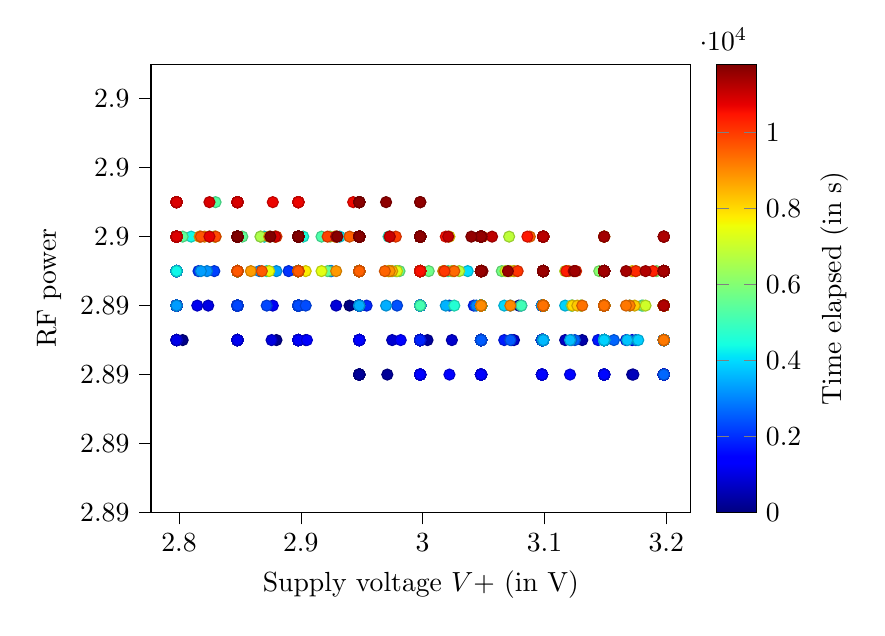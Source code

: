 % This file was created by tikzplotlib v0.9.5.
\begin{tikzpicture}

\begin{axis}[
colorbar,
colorbar style={ylabel={Time elapsed (in s)}},
colormap={mymap}{[1pt]
  rgb(0pt)=(0,0,0.5);
  rgb(22pt)=(0,0,1);
  rgb(25pt)=(0,0,1);
  rgb(68pt)=(0,0.86,1);
  rgb(70pt)=(0,0.9,0.968);
  rgb(75pt)=(0.081,1,0.887);
  rgb(128pt)=(0.935,1,0.032);
  rgb(130pt)=(0.968,0.963,0);
  rgb(132pt)=(1,0.926,0);
  rgb(178pt)=(1,0.074,0);
  rgb(182pt)=(0.909,0,0);
  rgb(200pt)=(0.5,0,0)
},
point meta max=11788,
point meta min=0,
tick align=outside,
tick pos=left,
x grid style={white!69.02!black},
xlabel={Supply voltage $V+$ (in V)},
xmin=2.777, xmax=3.22,
xtick style={color=black},
y grid style={white!69.02!black},
ylabel={RF power},
ymin=2.888, ymax=2.901,
ytick style={color=black}
]
\addplot [only marks, scatter, scatter src=explicit, colormap={mymap}{[1pt]
  rgb(0pt)=(0,0,0.5);
  rgb(22pt)=(0,0,1);
  rgb(25pt)=(0,0,1);
  rgb(68pt)=(0,0.86,1);
  rgb(70pt)=(0,0.9,0.968);
  rgb(75pt)=(0.081,1,0.887);
  rgb(128pt)=(0.935,1,0.032);
  rgb(130pt)=(0.968,0.963,0);
  rgb(132pt)=(1,0.926,0);
  rgb(178pt)=(1,0.074,0);
  rgb(182pt)=(0.909,0,0);
  rgb(200pt)=(0.5,0,0)
}]
table [x=x, y=y, meta=colordata]{%
x                      y                      colordata
2.94 2.894 0
2.798 2.893 2
2.798 2.893 4
2.798 2.893 6
2.798 2.893 8
2.798 2.893 10
2.798 2.893 12
2.798 2.893 14
2.798 2.894 16
2.798 2.893 18
2.798 2.893 20
2.798 2.893 22
2.798 2.894 24
2.798 2.894 26
2.798 2.894 28
2.798 2.894 30
2.798 2.894 32
2.798 2.894 34
2.798 2.894 36
2.798 2.894 38
2.798 2.894 40
2.798 2.894 42
2.798 2.894 44
2.798 2.894 46
2.798 2.894 48
2.798 2.894 50
2.798 2.894 52
2.798 2.894 54
2.798 2.894 56
2.798 2.894 58
2.798 2.894 60
2.803 2.893 62
2.848 2.894 64
2.848 2.894 66
2.848 2.893 68
2.848 2.894 70
2.848 2.894 72
2.848 2.893 74
2.848 2.893 76
2.848 2.893 78
2.848 2.893 80
2.848 2.893 82
2.848 2.893 84
2.848 2.893 86
2.848 2.893 88
2.848 2.893 90
2.848 2.893 92
2.848 2.893 94
2.848 2.893 96
2.848 2.893 98
2.848 2.893 100
2.848 2.893 102
2.848 2.893 104
2.848 2.893 106
2.848 2.893 108
2.848 2.893 110
2.848 2.893 112
2.848 2.893 114
2.848 2.893 116
2.848 2.893 118
2.848 2.893 120
2.88 2.893 122
2.898 2.893 124
2.898 2.893 126
2.898 2.893 128
2.898 2.893 130
2.898 2.893 132
2.898 2.893 134
2.898 2.893 136
2.898 2.893 138
2.898 2.893 140
2.898 2.893 142
2.898 2.893 144
2.898 2.893 146
2.898 2.893 148
2.898 2.893 150
2.898 2.893 152
2.898 2.893 154
2.898 2.893 156
2.898 2.893 158
2.898 2.893 160
2.898 2.893 162
2.898 2.893 164
2.898 2.893 166
2.898 2.893 168
2.898 2.893 170
2.898 2.893 172
2.898 2.893 174
2.898 2.893 176
2.898 2.893 178
2.898 2.893 180
2.904 2.893 182
2.948 2.892 184
2.948 2.892 186
2.948 2.892 188
2.948 2.892 190
2.948 2.892 192
2.948 2.892 194
2.948 2.892 196
2.948 2.893 198
2.948 2.892 200
2.948 2.893 202
2.948 2.893 204
2.948 2.892 206
2.948 2.892 208
2.948 2.892 210
2.948 2.892 212
2.948 2.893 214
2.948 2.892 216
2.948 2.892 218
2.948 2.892 220
2.948 2.892 222
2.948 2.892 224
2.948 2.892 226
2.948 2.892 228
2.948 2.892 230
2.948 2.892 232
2.948 2.893 234
2.948 2.892 236
2.948 2.892 238
2.948 2.892 240
2.971 2.892 242
2.998 2.892 244
2.998 2.892 246
2.998 2.892 248
2.998 2.892 250
2.998 2.892 252
2.998 2.892 254
2.998 2.892 256
2.998 2.892 258
2.998 2.892 260
2.998 2.892 262
2.998 2.893 264
2.998 2.893 266
2.998 2.893 268
2.998 2.893 270
2.998 2.893 272
2.998 2.893 274
2.998 2.893 276
2.998 2.893 278
2.998 2.893 280
2.998 2.893 282
2.998 2.893 284
2.998 2.893 286
2.998 2.893 288
2.998 2.893 290
2.998 2.893 292
2.998 2.893 294
2.998 2.893 296
2.998 2.893 298
2.998 2.893 300
3.004 2.893 302
3.048 2.892 304
3.048 2.892 306
3.048 2.892 308
3.048 2.892 310
3.048 2.892 312
3.048 2.892 314
3.048 2.892 316
3.048 2.893 318
3.048 2.892 320
3.048 2.892 322
3.048 2.892 324
3.048 2.892 326
3.048 2.892 328
3.048 2.893 330
3.048 2.893 332
3.048 2.893 334
3.048 2.893 336
3.048 2.893 338
3.048 2.892 340
3.048 2.893 342
3.048 2.893 344
3.048 2.893 346
3.048 2.893 348
3.048 2.893 350
3.048 2.893 352
3.048 2.894 354
3.048 2.894 356
3.048 2.894 358
3.048 2.894 360
3.079 2.894 362
3.098 2.894 364
3.098 2.894 366
3.098 2.894 368
3.098 2.894 370
3.098 2.894 372
3.098 2.893 374
3.098 2.893 376
3.098 2.893 378
3.098 2.893 380
3.098 2.893 382
3.098 2.893 384
3.098 2.893 386
3.098 2.893 388
3.098 2.893 390
3.098 2.893 392
3.098 2.893 394
3.098 2.893 396
3.098 2.893 398
3.098 2.893 400
3.098 2.893 402
3.098 2.893 404
3.098 2.893 406
3.098 2.893 408
3.098 2.893 410
3.098 2.893 412
3.098 2.893 414
3.098 2.893 416
3.098 2.893 418
3.098 2.893 420
3.131 2.893 422
3.149 2.893 424
3.149 2.893 426
3.149 2.893 428
3.149 2.893 430
3.149 2.893 432
3.149 2.893 434
3.149 2.893 436
3.149 2.893 438
3.149 2.892 440
3.149 2.893 442
3.149 2.892 444
3.149 2.893 446
3.149 2.893 448
3.149 2.893 450
3.149 2.893 452
3.149 2.892 454
3.149 2.892 456
3.149 2.892 458
3.149 2.892 460
3.149 2.892 462
3.149 2.892 464
3.149 2.892 466
3.149 2.892 468
3.149 2.892 470
3.149 2.892 472
3.149 2.892 474
3.149 2.892 476
3.149 2.892 478
3.149 2.892 480
3.172 2.892 482
3.198 2.892 484
3.198 2.892 486
3.198 2.892 488
3.198 2.892 490
3.198 2.892 492
3.198 2.892 494
3.198 2.892 496
3.198 2.892 498
3.198 2.892 500
3.198 2.892 502
3.198 2.892 504
3.198 2.892 506
3.198 2.892 508
3.198 2.892 510
3.198 2.892 512
3.198 2.892 514
3.198 2.892 516
3.198 2.892 518
3.198 2.892 520
3.198 2.892 522
3.198 2.892 524
3.198 2.892 526
3.198 2.892 528
3.198 2.892 530
3.198 2.892 532
3.198 2.892 534
3.198 2.892 536
3.198 2.892 538
3.198 2.892 540
3.198 2.892 542
3.198 2.892 544
3.198 2.892 546
3.198 2.892 548
3.198 2.892 550
3.198 2.892 552
3.198 2.892 554
3.198 2.892 556
3.198 2.892 558
3.198 2.892 560
3.198 2.892 562
3.198 2.892 564
3.198 2.892 566
3.198 2.892 568
3.198 2.892 570
3.198 2.892 572
3.198 2.892 574
3.198 2.892 576
3.198 2.892 578
3.198 2.892 580
3.198 2.892 582
3.198 2.892 584
3.198 2.892 586
3.198 2.892 588
3.198 2.892 590
3.198 2.892 592
3.198 2.892 594
3.198 2.892 596
3.198 2.892 598
3.198 2.892 600
3.173 2.892 602
3.149 2.892 604
3.149 2.892 606
3.149 2.892 608
3.149 2.893 610
3.149 2.893 612
3.149 2.893 614
3.149 2.893 616
3.149 2.893 618
3.149 2.893 620
3.149 2.893 622
3.149 2.893 624
3.149 2.892 626
3.149 2.893 628
3.149 2.893 630
3.149 2.893 632
3.149 2.893 634
3.149 2.893 636
3.149 2.893 638
3.149 2.893 640
3.149 2.893 642
3.149 2.893 644
3.149 2.893 646
3.149 2.893 648
3.149 2.893 650
3.149 2.893 652
3.149 2.893 654
3.149 2.893 656
3.149 2.893 658
3.149 2.893 660
3.117 2.893 662
3.098 2.893 664
3.098 2.893 666
3.098 2.893 668
3.098 2.893 670
3.098 2.893 672
3.098 2.893 674
3.098 2.893 676
3.098 2.893 678
3.098 2.893 680
3.098 2.893 682
3.098 2.893 684
3.098 2.893 686
3.098 2.893 688
3.098 2.893 690
3.098 2.892 692
3.098 2.893 694
3.098 2.893 696
3.098 2.892 698
3.098 2.892 700
3.098 2.892 702
3.098 2.893 704
3.098 2.892 706
3.098 2.892 708
3.098 2.892 710
3.098 2.893 712
3.098 2.893 714
3.098 2.893 716
3.098 2.893 718
3.098 2.893 720
3.075 2.893 722
3.048 2.893 724
3.048 2.893 726
3.048 2.893 728
3.048 2.893 730
3.048 2.893 732
3.048 2.893 734
3.048 2.893 736
3.048 2.893 738
3.048 2.893 740
3.048 2.893 742
3.048 2.893 744
3.048 2.893 746
3.048 2.893 748
3.048 2.893 750
3.048 2.893 752
3.048 2.893 754
3.048 2.893 756
3.048 2.892 758
3.048 2.892 760
3.048 2.893 762
3.048 2.892 764
3.048 2.893 766
3.048 2.892 768
3.048 2.892 770
3.048 2.892 772
3.048 2.892 774
3.048 2.892 776
3.048 2.892 778
3.048 2.893 780
3.024 2.893 782
2.998 2.893 784
2.998 2.893 786
2.998 2.893 788
2.998 2.893 790
2.998 2.893 792
2.998 2.893 794
2.998 2.893 796
2.998 2.893 798
2.998 2.893 800
2.998 2.893 802
2.998 2.894 804
2.998 2.894 806
2.998 2.893 808
2.998 2.894 810
2.998 2.894 812
2.998 2.893 814
2.998 2.893 816
2.998 2.893 818
2.998 2.893 820
2.998 2.893 822
2.998 2.893 824
2.998 2.893 826
2.998 2.893 828
2.998 2.893 830
2.998 2.894 832
2.998 2.893 834
2.998 2.893 836
2.998 2.893 838
2.998 2.893 840
2.975 2.893 842
2.948 2.893 844
2.948 2.894 846
2.948 2.894 848
2.948 2.894 850
2.948 2.894 852
2.948 2.894 854
2.948 2.894 856
2.948 2.894 858
2.948 2.894 860
2.948 2.894 862
2.948 2.894 864
2.948 2.894 866
2.948 2.894 868
2.948 2.894 870
2.948 2.894 872
2.948 2.894 874
2.948 2.894 876
2.948 2.893 878
2.948 2.894 880
2.948 2.893 882
2.948 2.893 884
2.948 2.893 886
2.948 2.893 888
2.948 2.894 890
2.948 2.893 892
2.948 2.894 894
2.948 2.894 896
2.948 2.893 898
2.948 2.893 900
2.929 2.894 902
2.898 2.894 904
2.898 2.894 906
2.898 2.894 908
2.898 2.894 910
2.898 2.894 912
2.898 2.893 914
2.898 2.893 916
2.898 2.893 918
2.898 2.894 920
2.898 2.894 922
2.898 2.893 924
2.898 2.894 926
2.898 2.893 928
2.898 2.893 930
2.898 2.893 932
2.898 2.893 934
2.898 2.893 936
2.898 2.893 938
2.898 2.893 940
2.898 2.893 942
2.898 2.893 944
2.898 2.893 946
2.898 2.893 948
2.898 2.893 950
2.898 2.893 952
2.898 2.893 954
2.898 2.893 956
2.898 2.893 958
2.898 2.893 960
2.876 2.893 962
2.848 2.893 964
2.848 2.893 966
2.848 2.893 968
2.848 2.893 970
2.848 2.893 972
2.848 2.893 974
2.848 2.893 976
2.848 2.893 978
2.848 2.893 980
2.848 2.893 982
2.848 2.893 984
2.848 2.893 986
2.848 2.893 988
2.848 2.893 990
2.848 2.893 992
2.848 2.893 994
2.848 2.893 996
2.848 2.893 998
2.848 2.893 1000
2.848 2.893 1002
2.848 2.893 1004
2.848 2.893 1006
2.848 2.893 1008
2.848 2.893 1010
2.848 2.893 1012
2.848 2.893 1014
2.848 2.893 1016
2.848 2.893 1018
2.848 2.893 1020
2.824 2.894 1022
2.798 2.894 1024
2.798 2.894 1026
2.798 2.894 1028
2.798 2.894 1030
2.798 2.894 1032
2.798 2.894 1034
2.798 2.894 1036
2.798 2.894 1038
2.798 2.893 1040
2.798 2.894 1042
2.798 2.893 1044
2.798 2.893 1046
2.798 2.893 1048
2.798 2.893 1050
2.798 2.893 1052
2.798 2.893 1054
2.798 2.893 1056
2.798 2.893 1058
2.798 2.893 1060
2.798 2.894 1062
2.798 2.894 1064
2.798 2.894 1066
2.798 2.894 1068
2.798 2.894 1070
2.798 2.894 1072
2.798 2.894 1074
2.798 2.894 1076
2.798 2.894 1078
2.798 2.894 1080
2.798 2.894 1082
2.798 2.895 1084
2.798 2.894 1086
2.798 2.894 1088
2.798 2.894 1090
2.798 2.894 1092
2.798 2.894 1094
2.798 2.894 1096
2.798 2.894 1098
2.798 2.894 1100
2.798 2.894 1102
2.798 2.894 1104
2.798 2.894 1106
2.798 2.894 1108
2.798 2.894 1110
2.798 2.894 1112
2.798 2.894 1114
2.798 2.894 1116
2.798 2.894 1118
2.798 2.894 1120
2.798 2.894 1122
2.798 2.894 1124
2.798 2.894 1126
2.798 2.894 1128
2.798 2.894 1130
2.798 2.894 1132
2.798 2.894 1134
2.798 2.894 1136
2.798 2.894 1138
2.798 2.894 1140
2.815 2.894 1142
2.848 2.893 1144
2.848 2.893 1146
2.848 2.893 1148
2.848 2.893 1150
2.848 2.894 1152
2.848 2.893 1154
2.848 2.894 1156
2.848 2.894 1158
2.848 2.894 1160
2.848 2.894 1162
2.848 2.894 1164
2.848 2.894 1166
2.848 2.894 1168
2.848 2.894 1170
2.848 2.894 1172
2.848 2.894 1174
2.848 2.894 1176
2.848 2.894 1178
2.848 2.894 1180
2.848 2.894 1182
2.848 2.894 1184
2.848 2.894 1186
2.848 2.894 1188
2.848 2.894 1190
2.848 2.894 1192
2.848 2.894 1194
2.848 2.894 1196
2.848 2.894 1198
2.848 2.894 1200
2.877 2.894 1202
2.898 2.894 1204
2.898 2.894 1206
2.898 2.893 1208
2.898 2.893 1210
2.898 2.893 1212
2.898 2.893 1214
2.898 2.893 1216
2.898 2.893 1218
2.898 2.893 1220
2.898 2.893 1222
2.898 2.893 1224
2.898 2.893 1226
2.898 2.893 1228
2.898 2.893 1230
2.898 2.893 1232
2.898 2.893 1234
2.898 2.893 1236
2.898 2.893 1238
2.898 2.893 1240
2.898 2.893 1242
2.898 2.893 1244
2.898 2.893 1246
2.898 2.893 1248
2.898 2.893 1250
2.898 2.893 1252
2.898 2.893 1254
2.898 2.893 1256
2.898 2.893 1258
2.898 2.893 1260
2.905 2.893 1262
2.948 2.893 1264
2.948 2.893 1266
2.948 2.893 1268
2.948 2.893 1270
2.948 2.893 1272
2.948 2.893 1274
2.948 2.893 1276
2.948 2.893 1278
2.948 2.893 1280
2.948 2.893 1282
2.948 2.893 1284
2.948 2.893 1286
2.948 2.893 1288
2.948 2.893 1290
2.948 2.893 1292
2.948 2.893 1294
2.948 2.893 1296
2.948 2.893 1298
2.948 2.893 1300
2.948 2.893 1302
2.948 2.893 1304
2.948 2.893 1306
2.948 2.893 1308
2.948 2.893 1310
2.948 2.893 1312
2.948 2.893 1314
2.948 2.893 1316
2.948 2.893 1318
2.948 2.893 1320
2.982 2.893 1322
2.998 2.893 1324
2.998 2.893 1326
2.998 2.893 1328
2.998 2.893 1330
2.998 2.893 1332
2.998 2.893 1334
2.998 2.893 1336
2.998 2.892 1338
2.998 2.893 1340
2.998 2.893 1342
2.998 2.893 1344
2.998 2.893 1346
2.998 2.892 1348
2.998 2.892 1350
2.998 2.893 1352
2.998 2.893 1354
2.998 2.893 1356
2.998 2.892 1358
2.998 2.893 1360
2.998 2.892 1362
2.998 2.892 1364
2.998 2.892 1366
2.998 2.892 1368
2.998 2.892 1370
2.998 2.892 1372
2.998 2.892 1374
2.998 2.892 1376
2.998 2.892 1378
2.998 2.892 1380
3.022 2.892 1382
3.048 2.892 1384
3.048 2.892 1386
3.048 2.892 1388
3.048 2.892 1390
3.048 2.892 1392
3.048 2.892 1394
3.048 2.893 1396
3.048 2.893 1398
3.048 2.893 1400
3.048 2.893 1402
3.048 2.893 1404
3.048 2.893 1406
3.048 2.893 1408
3.048 2.893 1410
3.048 2.893 1412
3.048 2.893 1414
3.048 2.893 1416
3.048 2.893 1418
3.048 2.893 1420
3.048 2.893 1422
3.048 2.894 1424
3.048 2.893 1426
3.048 2.894 1428
3.048 2.894 1430
3.048 2.893 1432
3.048 2.893 1434
3.048 2.893 1436
3.048 2.893 1438
3.048 2.893 1440
3.073 2.893 1442
3.098 2.893 1444
3.098 2.893 1446
3.098 2.893 1448
3.098 2.893 1450
3.098 2.893 1452
3.098 2.893 1454
3.098 2.893 1456
3.098 2.893 1458
3.098 2.893 1460
3.098 2.893 1462
3.098 2.893 1464
3.098 2.893 1466
3.098 2.893 1468
3.098 2.893 1470
3.098 2.893 1472
3.098 2.892 1474
3.098 2.892 1476
3.098 2.892 1478
3.098 2.893 1480
3.098 2.892 1482
3.098 2.892 1484
3.098 2.892 1486
3.098 2.892 1488
3.098 2.892 1490
3.098 2.892 1492
3.098 2.892 1494
3.098 2.892 1496
3.098 2.892 1498
3.098 2.892 1500
3.121 2.892 1502
3.149 2.892 1504
3.149 2.892 1506
3.149 2.892 1508
3.149 2.892 1510
3.149 2.892 1512
3.149 2.892 1514
3.149 2.892 1516
3.149 2.892 1518
3.149 2.892 1520
3.149 2.892 1522
3.149 2.892 1524
3.149 2.892 1526
3.149 2.892 1528
3.149 2.892 1530
3.149 2.892 1532
3.149 2.892 1534
3.149 2.892 1536
3.149 2.892 1538
3.149 2.892 1540
3.149 2.892 1542
3.149 2.893 1544
3.149 2.893 1546
3.149 2.893 1548
3.149 2.893 1550
3.149 2.893 1552
3.149 2.893 1554
3.149 2.893 1556
3.149 2.893 1558
3.149 2.893 1560
3.172 2.893 1562
3.198 2.893 1564
3.198 2.893 1566
3.198 2.893 1568
3.198 2.893 1570
3.198 2.893 1572
3.198 2.892 1574
3.198 2.893 1576
3.198 2.893 1578
3.198 2.893 1580
3.198 2.893 1582
3.198 2.893 1584
3.198 2.892 1586
3.198 2.893 1588
3.198 2.893 1590
3.198 2.892 1592
3.198 2.892 1594
3.198 2.893 1596
3.198 2.892 1598
3.198 2.893 1600
3.198 2.892 1602
3.198 2.892 1604
3.198 2.892 1606
3.198 2.892 1608
3.198 2.892 1610
3.198 2.892 1612
3.198 2.892 1614
3.198 2.892 1616
3.198 2.892 1618
3.198 2.892 1620
3.198 2.892 1622
3.198 2.893 1624
3.198 2.892 1626
3.198 2.893 1628
3.198 2.893 1630
3.198 2.893 1632
3.198 2.893 1634
3.198 2.893 1636
3.198 2.893 1638
3.198 2.893 1640
3.198 2.893 1642
3.198 2.892 1644
3.198 2.892 1646
3.198 2.893 1648
3.198 2.892 1650
3.198 2.893 1652
3.198 2.893 1654
3.198 2.893 1656
3.198 2.893 1658
3.198 2.893 1660
3.198 2.893 1662
3.198 2.893 1664
3.198 2.893 1666
3.198 2.893 1668
3.198 2.893 1670
3.198 2.893 1672
3.198 2.893 1674
3.198 2.893 1676
3.198 2.893 1678
3.198 2.893 1680
3.167 2.893 1682
3.149 2.893 1684
3.149 2.893 1686
3.149 2.893 1688
3.149 2.893 1690
3.149 2.893 1692
3.149 2.893 1694
3.149 2.893 1696
3.149 2.893 1698
3.149 2.893 1700
3.149 2.893 1702
3.149 2.893 1704
3.149 2.893 1706
3.149 2.893 1708
3.149 2.893 1710
3.149 2.893 1712
3.149 2.893 1714
3.149 2.893 1716
3.149 2.893 1718
3.149 2.893 1720
3.149 2.893 1722
3.149 2.893 1724
3.149 2.893 1726
3.149 2.893 1728
3.149 2.893 1730
3.149 2.893 1732
3.149 2.893 1734
3.149 2.893 1736
3.149 2.893 1738
3.149 2.893 1740
3.144 2.893 1742
3.099 2.893 1744
3.099 2.893 1746
3.098 2.893 1748
3.098 2.893 1750
3.098 2.893 1752
3.099 2.893 1754
3.099 2.893 1756
3.099 2.893 1758
3.099 2.893 1760
3.099 2.893 1762
3.099 2.893 1764
3.098 2.893 1766
3.099 2.893 1768
3.098 2.893 1770
3.099 2.893 1772
3.099 2.893 1774
3.099 2.893 1776
3.098 2.893 1778
3.099 2.893 1780
3.099 2.893 1782
3.099 2.893 1784
3.099 2.893 1786
3.099 2.893 1788
3.099 2.893 1790
3.098 2.893 1792
3.099 2.893 1794
3.099 2.893 1796
3.098 2.893 1798
3.099 2.893 1800
3.067 2.893 1802
3.048 2.893 1804
3.048 2.893 1806
3.048 2.893 1808
3.048 2.893 1810
3.048 2.893 1812
3.048 2.893 1814
3.048 2.893 1816
3.048 2.893 1818
3.048 2.893 1820
3.048 2.893 1822
3.048 2.893 1824
3.048 2.893 1826
3.048 2.893 1828
3.048 2.893 1830
3.048 2.893 1832
3.048 2.894 1834
3.048 2.894 1836
3.048 2.894 1838
3.048 2.894 1840
3.048 2.894 1842
3.048 2.894 1844
3.048 2.894 1846
3.048 2.894 1848
3.048 2.894 1850
3.048 2.894 1852
3.048 2.894 1854
3.048 2.894 1856
3.048 2.894 1858
3.048 2.894 1860
3.042 2.894 1862
2.998 2.894 1864
2.998 2.894 1866
2.998 2.894 1868
2.998 2.894 1870
2.998 2.894 1872
2.998 2.894 1874
2.998 2.894 1876
2.998 2.894 1878
2.998 2.893 1880
2.998 2.894 1882
2.998 2.894 1884
2.998 2.894 1886
2.998 2.894 1888
2.998 2.894 1890
2.998 2.894 1892
2.998 2.894 1894
2.998 2.894 1896
2.998 2.894 1898
2.998 2.894 1900
2.998 2.894 1902
2.998 2.894 1904
2.998 2.894 1906
2.998 2.894 1908
2.998 2.894 1910
2.998 2.894 1912
2.998 2.894 1914
2.998 2.894 1916
2.998 2.894 1918
2.998 2.894 1920
2.954 2.894 1922
2.948 2.894 1924
2.948 2.894 1926
2.948 2.894 1928
2.948 2.895 1930
2.948 2.895 1932
2.948 2.895 1934
2.948 2.894 1936
2.948 2.894 1938
2.948 2.894 1940
2.948 2.894 1942
2.948 2.894 1944
2.948 2.894 1946
2.948 2.894 1948
2.948 2.894 1950
2.948 2.894 1952
2.948 2.894 1954
2.948 2.894 1956
2.948 2.894 1958
2.948 2.894 1960
2.948 2.894 1962
2.948 2.894 1964
2.948 2.895 1966
2.948 2.895 1968
2.948 2.895 1970
2.948 2.895 1972
2.948 2.895 1974
2.948 2.895 1976
2.948 2.895 1978
2.948 2.895 1980
2.925 2.895 1982
2.898 2.895 1984
2.898 2.895 1986
2.898 2.895 1988
2.898 2.895 1990
2.898 2.895 1992
2.898 2.895 1994
2.898 2.895 1996
2.898 2.894 1998
2.898 2.894 2000
2.898 2.895 2002
2.898 2.895 2004
2.898 2.895 2006
2.898 2.895 2008
2.898 2.895 2010
2.898 2.894 2012
2.898 2.894 2014
2.898 2.894 2016
2.898 2.894 2018
2.898 2.894 2020
2.898 2.894 2022
2.898 2.894 2024
2.898 2.894 2026
2.898 2.894 2028
2.898 2.894 2030
2.898 2.895 2032
2.898 2.895 2034
2.898 2.894 2036
2.898 2.895 2038
2.898 2.895 2040
2.89 2.895 2042
2.848 2.895 2044
2.848 2.895 2046
2.848 2.895 2048
2.848 2.895 2050
2.848 2.895 2052
2.848 2.895 2054
2.848 2.895 2056
2.848 2.895 2058
2.848 2.895 2060
2.848 2.895 2062
2.848 2.895 2064
2.848 2.895 2066
2.848 2.895 2068
2.848 2.895 2070
2.848 2.895 2072
2.848 2.895 2074
2.848 2.895 2076
2.848 2.895 2078
2.848 2.895 2080
2.848 2.895 2082
2.848 2.895 2084
2.848 2.895 2086
2.848 2.895 2088
2.848 2.895 2090
2.848 2.895 2092
2.848 2.895 2094
2.848 2.895 2096
2.848 2.895 2098
2.848 2.895 2100
2.816 2.895 2102
2.798 2.895 2104
2.798 2.895 2106
2.798 2.895 2108
2.798 2.895 2110
2.798 2.895 2112
2.798 2.895 2114
2.798 2.895 2116
2.798 2.895 2118
2.798 2.895 2120
2.798 2.895 2122
2.798 2.895 2124
2.798 2.895 2126
2.798 2.895 2128
2.798 2.895 2130
2.798 2.895 2132
2.798 2.895 2134
2.798 2.895 2136
2.798 2.895 2138
2.798 2.895 2140
2.798 2.895 2142
2.798 2.894 2144
2.798 2.895 2146
2.798 2.894 2148
2.798 2.894 2150
2.798 2.895 2152
2.798 2.895 2154
2.798 2.894 2156
2.798 2.894 2158
2.798 2.894 2160
2.798 2.894 2162
2.798 2.894 2164
2.798 2.894 2166
2.798 2.894 2168
2.798 2.894 2170
2.798 2.894 2172
2.798 2.894 2174
2.798 2.894 2176
2.798 2.894 2178
2.798 2.895 2180
2.798 2.895 2182
2.798 2.895 2184
2.798 2.895 2186
2.798 2.895 2188
2.798 2.895 2190
2.798 2.895 2192
2.798 2.895 2194
2.798 2.895 2196
2.798 2.895 2198
2.798 2.895 2200
2.798 2.895 2202
2.798 2.895 2204
2.798 2.895 2206
2.798 2.895 2208
2.798 2.894 2210
2.798 2.895 2212
2.798 2.894 2214
2.798 2.895 2216
2.798 2.895 2218
2.798 2.895 2220
2.829 2.895 2222
2.848 2.895 2224
2.848 2.895 2226
2.848 2.895 2228
2.848 2.895 2230
2.848 2.895 2232
2.848 2.895 2234
2.848 2.895 2236
2.848 2.895 2238
2.848 2.895 2240
2.848 2.894 2242
2.848 2.894 2244
2.848 2.894 2246
2.848 2.894 2248
2.848 2.894 2250
2.848 2.894 2252
2.848 2.894 2254
2.848 2.894 2256
2.848 2.894 2258
2.848 2.894 2260
2.848 2.894 2262
2.848 2.894 2264
2.848 2.894 2266
2.848 2.894 2268
2.848 2.894 2270
2.848 2.894 2272
2.848 2.895 2274
2.848 2.895 2276
2.848 2.895 2278
2.848 2.895 2280
2.872 2.894 2282
2.898 2.894 2284
2.898 2.894 2286
2.898 2.894 2288
2.898 2.894 2290
2.898 2.894 2292
2.898 2.894 2294
2.898 2.894 2296
2.898 2.894 2298
2.898 2.894 2300
2.898 2.894 2302
2.898 2.894 2304
2.898 2.894 2306
2.898 2.894 2308
2.898 2.894 2310
2.898 2.894 2312
2.898 2.894 2314
2.898 2.894 2316
2.898 2.894 2318
2.898 2.894 2320
2.898 2.894 2322
2.898 2.894 2324
2.898 2.894 2326
2.898 2.894 2328
2.898 2.894 2330
2.898 2.895 2332
2.898 2.894 2334
2.898 2.894 2336
2.898 2.894 2338
2.898 2.894 2340
2.904 2.894 2342
2.948 2.894 2344
2.948 2.894 2346
2.948 2.894 2348
2.948 2.894 2350
2.948 2.894 2352
2.948 2.894 2354
2.948 2.894 2356
2.948 2.894 2358
2.948 2.894 2360
2.948 2.894 2362
2.948 2.894 2364
2.948 2.894 2366
2.948 2.894 2368
2.948 2.894 2370
2.948 2.894 2372
2.948 2.894 2374
2.948 2.894 2376
2.948 2.894 2378
2.948 2.894 2380
2.948 2.894 2382
2.948 2.894 2384
2.948 2.894 2386
2.948 2.894 2388
2.948 2.894 2390
2.948 2.894 2392
2.948 2.894 2394
2.948 2.894 2396
2.948 2.894 2398
2.948 2.894 2400
2.979 2.894 2402
2.998 2.894 2404
2.998 2.894 2406
2.998 2.894 2408
2.998 2.894 2410
2.998 2.894 2412
2.998 2.894 2414
2.998 2.894 2416
2.998 2.894 2418
2.998 2.894 2420
2.998 2.894 2422
2.998 2.894 2424
2.998 2.894 2426
2.998 2.894 2428
2.998 2.894 2430
2.998 2.894 2432
2.998 2.894 2434
2.998 2.894 2436
2.998 2.894 2438
2.998 2.894 2440
2.998 2.894 2442
2.998 2.894 2444
2.998 2.894 2446
2.998 2.894 2448
2.998 2.894 2450
2.998 2.894 2452
2.998 2.894 2454
2.998 2.894 2456
2.998 2.895 2458
2.998 2.894 2460
3.022 2.894 2462
3.048 2.894 2464
3.048 2.894 2466
3.048 2.894 2468
3.048 2.894 2470
3.048 2.894 2472
3.048 2.894 2474
3.048 2.894 2476
3.048 2.894 2478
3.048 2.894 2480
3.048 2.894 2482
3.048 2.894 2484
3.048 2.894 2486
3.048 2.894 2488
3.048 2.893 2490
3.048 2.893 2492
3.048 2.894 2494
3.048 2.894 2496
3.048 2.894 2498
3.048 2.893 2500
3.048 2.894 2502
3.048 2.893 2504
3.048 2.894 2506
3.048 2.894 2508
3.048 2.893 2510
3.048 2.893 2512
3.048 2.893 2514
3.048 2.893 2516
3.048 2.893 2518
3.048 2.893 2520
3.072 2.893 2522
3.098 2.893 2524
3.098 2.893 2526
3.099 2.893 2528
3.098 2.893 2530
3.098 2.893 2532
3.098 2.893 2534
3.099 2.893 2536
3.099 2.893 2538
3.098 2.893 2540
3.098 2.893 2542
3.098 2.893 2544
3.099 2.893 2546
3.098 2.893 2548
3.098 2.893 2550
3.099 2.893 2552
3.099 2.893 2554
3.098 2.893 2556
3.099 2.893 2558
3.099 2.893 2560
3.098 2.893 2562
3.098 2.894 2564
3.098 2.894 2566
3.098 2.894 2568
3.098 2.894 2570
3.098 2.894 2572
3.098 2.894 2574
3.099 2.894 2576
3.098 2.894 2578
3.098 2.894 2580
3.125 2.893 2582
3.149 2.893 2584
3.149 2.893 2586
3.149 2.893 2588
3.149 2.893 2590
3.149 2.893 2592
3.149 2.893 2594
3.149 2.893 2596
3.149 2.893 2598
3.149 2.893 2600
3.149 2.893 2602
3.149 2.893 2604
3.149 2.893 2606
3.149 2.893 2608
3.149 2.893 2610
3.149 2.893 2612
3.149 2.893 2614
3.149 2.893 2616
3.149 2.893 2618
3.149 2.893 2620
3.149 2.893 2622
3.149 2.893 2624
3.149 2.893 2626
3.149 2.893 2628
3.149 2.893 2630
3.149 2.893 2632
3.149 2.893 2634
3.149 2.893 2636
3.149 2.893 2638
3.149 2.893 2640
3.157 2.893 2642
3.198 2.893 2644
3.198 2.893 2646
3.198 2.893 2648
3.198 2.893 2650
3.198 2.893 2652
3.198 2.893 2654
3.198 2.893 2656
3.198 2.893 2658
3.198 2.893 2660
3.198 2.893 2662
3.198 2.892 2664
3.198 2.893 2666
3.198 2.893 2668
3.198 2.893 2670
3.198 2.893 2672
3.198 2.893 2674
3.198 2.893 2676
3.198 2.893 2678
3.198 2.893 2680
3.198 2.894 2682
3.198 2.894 2684
3.198 2.894 2686
3.198 2.894 2688
3.198 2.894 2690
3.198 2.894 2692
3.198 2.894 2694
3.198 2.894 2696
3.198 2.894 2698
3.198 2.894 2700
3.198 2.894 2702
3.198 2.894 2704
3.198 2.894 2706
3.198 2.894 2708
3.198 2.894 2710
3.198 2.894 2712
3.198 2.894 2714
3.198 2.894 2716
3.198 2.894 2718
3.198 2.894 2720
3.198 2.894 2722
3.198 2.894 2724
3.198 2.894 2726
3.198 2.893 2728
3.198 2.894 2730
3.198 2.893 2732
3.198 2.894 2734
3.198 2.893 2736
3.198 2.894 2738
3.198 2.893 2740
3.198 2.894 2742
3.198 2.894 2744
3.198 2.893 2746
3.198 2.893 2748
3.198 2.893 2750
3.198 2.893 2752
3.198 2.893 2754
3.198 2.893 2756
3.198 2.893 2758
3.198 2.893 2760
3.175 2.893 2762
3.149 2.893 2764
3.149 2.893 2766
3.149 2.893 2768
3.149 2.893 2770
3.149 2.893 2772
3.149 2.893 2774
3.149 2.893 2776
3.149 2.893 2778
3.149 2.893 2780
3.149 2.893 2782
3.149 2.893 2784
3.149 2.893 2786
3.149 2.893 2788
3.149 2.893 2790
3.149 2.893 2792
3.149 2.893 2794
3.149 2.893 2796
3.149 2.893 2798
3.149 2.893 2800
3.149 2.893 2802
3.149 2.893 2804
3.149 2.893 2806
3.149 2.893 2808
3.149 2.893 2810
3.149 2.893 2812
3.149 2.893 2814
3.149 2.893 2816
3.149 2.893 2818
3.149 2.893 2820
3.122 2.893 2822
3.099 2.893 2824
3.099 2.893 2826
3.099 2.893 2828
3.099 2.893 2830
3.099 2.893 2832
3.099 2.893 2834
3.099 2.893 2836
3.099 2.893 2838
3.099 2.893 2840
3.099 2.893 2842
3.099 2.893 2844
3.099 2.893 2846
3.099 2.893 2848
3.099 2.893 2850
3.099 2.893 2852
3.099 2.894 2854
3.099 2.894 2856
3.099 2.893 2858
3.099 2.894 2860
3.099 2.894 2862
3.099 2.894 2864
3.099 2.894 2866
3.099 2.893 2868
3.099 2.893 2870
3.099 2.894 2872
3.099 2.894 2874
3.099 2.893 2876
3.099 2.894 2878
3.099 2.894 2880
3.081 2.894 2882
3.048 2.894 2884
3.048 2.894 2886
3.048 2.894 2888
3.048 2.894 2890
3.048 2.894 2892
3.048 2.894 2894
3.048 2.894 2896
3.048 2.894 2898
3.048 2.894 2900
3.048 2.894 2902
3.048 2.894 2904
3.048 2.894 2906
3.048 2.894 2908
3.048 2.894 2910
3.048 2.894 2912
3.048 2.894 2914
3.048 2.894 2916
3.048 2.894 2918
3.048 2.894 2920
3.048 2.894 2922
3.048 2.894 2924
3.048 2.894 2926
3.048 2.894 2928
3.048 2.894 2930
3.048 2.894 2932
3.048 2.894 2934
3.048 2.894 2936
3.048 2.894 2938
3.048 2.894 2940
3.044 2.894 2942
2.998 2.894 2944
2.998 2.894 2946
2.998 2.894 2948
2.998 2.894 2950
2.998 2.894 2952
2.998 2.894 2954
2.998 2.894 2956
2.998 2.894 2958
2.998 2.894 2960
2.998 2.894 2962
2.998 2.894 2964
2.998 2.894 2966
2.998 2.894 2968
2.998 2.894 2970
2.998 2.894 2972
2.998 2.894 2974
2.998 2.894 2976
2.998 2.894 2978
2.998 2.894 2980
2.998 2.894 2982
2.998 2.894 2984
2.998 2.894 2986
2.998 2.894 2988
2.998 2.894 2990
2.998 2.895 2992
2.998 2.895 2994
2.998 2.895 2996
2.998 2.895 2998
2.998 2.895 3000
2.979 2.895 3002
2.948 2.895 3004
2.948 2.895 3006
2.948 2.895 3008
2.948 2.895 3010
2.948 2.895 3012
2.948 2.895 3014
2.948 2.895 3016
2.948 2.895 3018
2.948 2.895 3020
2.948 2.895 3022
2.948 2.895 3024
2.948 2.895 3026
2.948 2.896 3028
2.948 2.896 3030
2.948 2.896 3032
2.948 2.896 3034
2.948 2.896 3036
2.948 2.896 3038
2.948 2.896 3040
2.948 2.896 3042
2.948 2.896 3044
2.948 2.896 3046
2.948 2.896 3048
2.948 2.896 3050
2.948 2.895 3052
2.948 2.895 3054
2.948 2.895 3056
2.948 2.895 3058
2.948 2.895 3060
2.924 2.895 3062
2.898 2.895 3064
2.898 2.895 3066
2.898 2.895 3068
2.898 2.895 3070
2.898 2.895 3072
2.898 2.895 3074
2.898 2.895 3076
2.898 2.895 3078
2.898 2.895 3080
2.898 2.895 3082
2.898 2.895 3084
2.898 2.895 3086
2.898 2.895 3088
2.898 2.895 3090
2.898 2.895 3092
2.898 2.895 3094
2.898 2.895 3096
2.898 2.895 3098
2.898 2.895 3100
2.898 2.895 3102
2.898 2.895 3104
2.898 2.895 3106
2.898 2.895 3108
2.898 2.895 3110
2.898 2.895 3112
2.898 2.895 3114
2.898 2.895 3116
2.898 2.895 3118
2.898 2.895 3120
2.866 2.895 3122
2.848 2.895 3124
2.848 2.895 3126
2.848 2.895 3128
2.848 2.895 3130
2.848 2.895 3132
2.848 2.895 3134
2.848 2.895 3136
2.848 2.895 3138
2.848 2.895 3140
2.848 2.895 3142
2.848 2.895 3144
2.848 2.895 3146
2.848 2.895 3148
2.848 2.895 3150
2.848 2.895 3152
2.848 2.895 3154
2.848 2.895 3156
2.848 2.895 3158
2.848 2.896 3160
2.848 2.896 3162
2.848 2.896 3164
2.848 2.896 3166
2.848 2.896 3168
2.848 2.896 3170
2.848 2.896 3172
2.848 2.896 3174
2.848 2.895 3176
2.848 2.895 3178
2.848 2.895 3180
2.823 2.895 3182
2.798 2.895 3184
2.798 2.895 3186
2.798 2.895 3188
2.798 2.895 3190
2.798 2.895 3192
2.798 2.895 3194
2.798 2.895 3196
2.798 2.895 3198
2.798 2.895 3200
2.798 2.895 3202
2.798 2.895 3204
2.798 2.895 3206
2.798 2.895 3208
2.798 2.895 3210
2.798 2.895 3212
2.798 2.895 3214
2.798 2.895 3216
2.798 2.895 3218
2.798 2.895 3220
2.798 2.895 3222
2.798 2.895 3224
2.798 2.895 3226
2.798 2.895 3228
2.798 2.895 3230
2.798 2.895 3232
2.798 2.895 3234
2.798 2.895 3236
2.798 2.895 3238
2.798 2.894 3240
2.798 2.895 3242
2.798 2.895 3244
2.798 2.895 3246
2.798 2.895 3248
2.798 2.895 3250
2.798 2.895 3252
2.798 2.895 3254
2.798 2.895 3256
2.798 2.895 3258
2.798 2.895 3260
2.798 2.895 3262
2.798 2.895 3264
2.798 2.895 3266
2.798 2.894 3268
2.798 2.895 3270
2.798 2.894 3272
2.798 2.895 3274
2.798 2.895 3276
2.798 2.895 3278
2.798 2.895 3280
2.798 2.895 3282
2.798 2.895 3284
2.798 2.895 3286
2.798 2.895 3288
2.798 2.895 3290
2.798 2.895 3292
2.798 2.895 3294
2.798 2.895 3296
2.798 2.895 3298
2.798 2.895 3300
2.818 2.895 3302
2.848 2.895 3304
2.848 2.895 3306
2.848 2.895 3308
2.848 2.895 3310
2.848 2.895 3312
2.848 2.895 3314
2.848 2.895 3316
2.848 2.895 3318
2.848 2.895 3320
2.848 2.895 3322
2.848 2.895 3324
2.848 2.895 3326
2.848 2.895 3328
2.848 2.895 3330
2.848 2.895 3332
2.848 2.895 3334
2.848 2.895 3336
2.848 2.895 3338
2.848 2.895 3340
2.848 2.895 3342
2.848 2.895 3344
2.848 2.895 3346
2.848 2.895 3348
2.848 2.895 3350
2.848 2.895 3352
2.848 2.895 3354
2.848 2.895 3356
2.848 2.895 3358
2.848 2.895 3360
2.88 2.895 3362
2.898 2.895 3364
2.898 2.895 3366
2.898 2.895 3368
2.898 2.895 3370
2.898 2.895 3372
2.898 2.895 3374
2.898 2.895 3376
2.898 2.895 3378
2.898 2.895 3380
2.898 2.895 3382
2.898 2.895 3384
2.898 2.895 3386
2.898 2.895 3388
2.898 2.895 3390
2.898 2.895 3392
2.898 2.895 3394
2.898 2.895 3396
2.898 2.895 3398
2.898 2.895 3400
2.898 2.895 3402
2.898 2.895 3404
2.898 2.895 3406
2.898 2.895 3408
2.898 2.895 3410
2.898 2.896 3412
2.898 2.896 3414
2.898 2.896 3416
2.898 2.896 3418
2.898 2.896 3420
2.925 2.895 3422
2.948 2.895 3424
2.948 2.895 3426
2.948 2.895 3428
2.948 2.895 3430
2.948 2.895 3432
2.948 2.895 3434
2.948 2.895 3436
2.948 2.895 3438
2.948 2.895 3440
2.948 2.895 3442
2.948 2.895 3444
2.948 2.895 3446
2.948 2.895 3448
2.948 2.895 3450
2.948 2.895 3452
2.948 2.895 3454
2.948 2.895 3456
2.948 2.895 3458
2.948 2.895 3460
2.948 2.895 3462
2.948 2.895 3464
2.948 2.894 3466
2.948 2.895 3468
2.948 2.895 3470
2.948 2.895 3472
2.948 2.895 3474
2.948 2.894 3476
2.948 2.895 3478
2.948 2.895 3480
2.97 2.894 3482
2.998 2.894 3484
2.998 2.894 3486
2.998 2.894 3488
2.998 2.894 3490
2.998 2.894 3492
2.998 2.894 3494
2.998 2.894 3496
2.998 2.894 3498
2.998 2.894 3500
2.998 2.894 3502
2.998 2.894 3504
2.998 2.894 3506
2.998 2.894 3508
2.998 2.894 3510
2.998 2.894 3512
2.998 2.894 3514
2.998 2.894 3516
2.998 2.895 3518
2.998 2.895 3520
2.998 2.895 3522
2.998 2.895 3524
2.998 2.895 3526
2.998 2.895 3528
2.998 2.895 3530
2.998 2.895 3532
2.998 2.895 3534
2.998 2.895 3536
2.998 2.895 3538
2.998 2.895 3540
3.019 2.894 3542
3.048 2.894 3544
3.048 2.894 3546
3.048 2.894 3548
3.048 2.894 3550
3.048 2.894 3552
3.048 2.894 3554
3.048 2.894 3556
3.048 2.894 3558
3.048 2.894 3560
3.048 2.894 3562
3.048 2.894 3564
3.048 2.894 3566
3.048 2.894 3568
3.048 2.894 3570
3.048 2.894 3572
3.048 2.894 3574
3.048 2.894 3576
3.048 2.894 3578
3.048 2.894 3580
3.048 2.894 3582
3.048 2.894 3584
3.048 2.894 3586
3.048 2.895 3588
3.048 2.894 3590
3.048 2.894 3592
3.048 2.894 3594
3.048 2.894 3596
3.048 2.894 3598
3.048 2.894 3600
3.072 2.894 3602
3.098 2.894 3604
3.099 2.894 3606
3.099 2.893 3608
3.099 2.893 3610
3.099 2.893 3612
3.099 2.893 3614
3.099 2.893 3616
3.099 2.894 3618
3.099 2.894 3620
3.099 2.894 3622
3.099 2.894 3624
3.099 2.894 3626
3.099 2.894 3628
3.099 2.894 3630
3.099 2.894 3632
3.099 2.894 3634
3.099 2.894 3636
3.099 2.894 3638
3.099 2.894 3640
3.099 2.894 3642
3.099 2.894 3644
3.099 2.894 3646
3.099 2.894 3648
3.099 2.894 3650
3.099 2.894 3652
3.099 2.894 3654
3.099 2.894 3656
3.099 2.894 3658
3.099 2.894 3660
3.121 2.893 3662
3.149 2.893 3664
3.149 2.893 3666
3.149 2.894 3668
3.149 2.893 3670
3.149 2.894 3672
3.149 2.894 3674
3.149 2.894 3676
3.149 2.894 3678
3.149 2.893 3680
3.149 2.893 3682
3.149 2.893 3684
3.149 2.893 3686
3.149 2.893 3688
3.149 2.893 3690
3.149 2.894 3692
3.149 2.893 3694
3.149 2.893 3696
3.149 2.893 3698
3.149 2.893 3700
3.149 2.893 3702
3.149 2.893 3704
3.149 2.893 3706
3.149 2.893 3708
3.149 2.893 3710
3.149 2.893 3712
3.149 2.893 3714
3.149 2.893 3716
3.149 2.894 3718
3.149 2.894 3720
3.168 2.893 3722
3.198 2.893 3724
3.198 2.893 3726
3.198 2.893 3728
3.198 2.893 3730
3.198 2.893 3732
3.198 2.893 3734
3.198 2.893 3736
3.198 2.893 3738
3.198 2.893 3740
3.198 2.893 3742
3.198 2.893 3744
3.198 2.893 3746
3.198 2.893 3748
3.198 2.893 3750
3.198 2.893 3752
3.198 2.893 3754
3.198 2.893 3756
3.198 2.893 3758
3.198 2.893 3760
3.198 2.893 3762
3.198 2.893 3764
3.198 2.893 3766
3.198 2.893 3768
3.198 2.893 3770
3.198 2.894 3772
3.198 2.893 3774
3.198 2.893 3776
3.198 2.893 3778
3.198 2.893 3780
3.198 2.893 3782
3.198 2.893 3784
3.198 2.893 3786
3.198 2.893 3788
3.198 2.893 3790
3.198 2.893 3792
3.198 2.893 3794
3.198 2.893 3796
3.198 2.893 3798
3.198 2.893 3800
3.198 2.893 3802
3.198 2.893 3804
3.198 2.893 3806
3.198 2.893 3808
3.198 2.893 3810
3.198 2.893 3812
3.198 2.893 3814
3.198 2.893 3816
3.198 2.893 3818
3.198 2.893 3820
3.198 2.893 3822
3.198 2.893 3824
3.198 2.893 3826
3.198 2.893 3828
3.198 2.893 3830
3.198 2.893 3832
3.198 2.893 3834
3.198 2.893 3836
3.198 2.893 3838
3.198 2.893 3840
3.177 2.893 3842
3.149 2.893 3844
3.149 2.893 3846
3.149 2.893 3848
3.149 2.893 3850
3.149 2.893 3852
3.149 2.893 3854
3.149 2.893 3856
3.149 2.893 3858
3.149 2.893 3860
3.149 2.893 3862
3.149 2.894 3864
3.149 2.893 3866
3.149 2.894 3868
3.149 2.893 3870
3.149 2.893 3872
3.149 2.893 3874
3.149 2.893 3876
3.149 2.893 3878
3.149 2.893 3880
3.149 2.893 3882
3.149 2.893 3884
3.149 2.894 3886
3.149 2.893 3888
3.149 2.894 3890
3.149 2.894 3892
3.149 2.894 3894
3.149 2.894 3896
3.149 2.894 3898
3.149 2.894 3900
3.117 2.894 3902
3.099 2.894 3904
3.099 2.894 3906
3.099 2.894 3908
3.099 2.894 3910
3.099 2.894 3912
3.099 2.894 3914
3.099 2.894 3916
3.099 2.894 3918
3.099 2.894 3920
3.099 2.894 3922
3.099 2.894 3924
3.099 2.894 3926
3.099 2.894 3928
3.099 2.894 3930
3.099 2.894 3932
3.099 2.894 3934
3.099 2.894 3936
3.099 2.894 3938
3.099 2.894 3940
3.099 2.894 3942
3.099 2.894 3944
3.099 2.894 3946
3.099 2.894 3948
3.099 2.894 3950
3.099 2.894 3952
3.099 2.894 3954
3.099 2.894 3956
3.099 2.894 3958
3.099 2.894 3960
3.067 2.894 3962
3.048 2.894 3964
3.048 2.894 3966
3.048 2.894 3968
3.048 2.894 3970
3.048 2.894 3972
3.048 2.894 3974
3.048 2.894 3976
3.048 2.894 3978
3.048 2.894 3980
3.048 2.894 3982
3.048 2.894 3984
3.048 2.894 3986
3.048 2.894 3988
3.048 2.895 3990
3.048 2.894 3992
3.048 2.895 3994
3.048 2.894 3996
3.048 2.894 3998
3.048 2.894 4000
3.048 2.894 4002
3.048 2.894 4004
3.048 2.894 4006
3.048 2.895 4008
3.048 2.894 4010
3.048 2.894 4012
3.048 2.895 4014
3.048 2.895 4016
3.048 2.895 4018
3.048 2.895 4020
3.037 2.895 4022
2.998 2.895 4024
2.998 2.895 4026
2.998 2.895 4028
2.998 2.895 4030
2.998 2.895 4032
2.998 2.895 4034
2.998 2.895 4036
2.998 2.895 4038
2.998 2.895 4040
2.998 2.895 4042
2.998 2.895 4044
2.998 2.895 4046
2.998 2.895 4048
2.998 2.895 4050
2.998 2.895 4052
2.998 2.895 4054
2.998 2.895 4056
2.998 2.895 4058
2.998 2.895 4060
2.998 2.895 4062
2.998 2.895 4064
2.998 2.895 4066
2.998 2.895 4068
2.998 2.895 4070
2.998 2.895 4072
2.998 2.895 4074
2.998 2.895 4076
2.998 2.895 4078
2.998 2.895 4080
2.974 2.895 4082
2.948 2.895 4084
2.948 2.895 4086
2.948 2.895 4088
2.948 2.895 4090
2.948 2.895 4092
2.948 2.895 4094
2.948 2.896 4096
2.948 2.896 4098
2.948 2.896 4100
2.948 2.896 4102
2.948 2.896 4104
2.948 2.896 4106
2.948 2.896 4108
2.948 2.896 4110
2.948 2.896 4112
2.948 2.896 4114
2.948 2.896 4116
2.948 2.896 4118
2.948 2.896 4120
2.948 2.896 4122
2.948 2.896 4124
2.948 2.896 4126
2.948 2.896 4128
2.948 2.896 4130
2.948 2.896 4132
2.948 2.895 4134
2.948 2.895 4136
2.948 2.895 4138
2.948 2.895 4140
2.932 2.896 4142
2.898 2.896 4144
2.898 2.895 4146
2.898 2.895 4148
2.898 2.895 4150
2.898 2.895 4152
2.898 2.895 4154
2.898 2.895 4156
2.898 2.895 4158
2.898 2.895 4160
2.898 2.895 4162
2.898 2.895 4164
2.898 2.895 4166
2.898 2.896 4168
2.898 2.896 4170
2.898 2.895 4172
2.898 2.896 4174
2.898 2.896 4176
2.898 2.895 4178
2.898 2.895 4180
2.898 2.895 4182
2.898 2.895 4184
2.898 2.895 4186
2.898 2.895 4188
2.898 2.896 4190
2.898 2.896 4192
2.898 2.895 4194
2.898 2.896 4196
2.898 2.896 4198
2.898 2.896 4200
2.87 2.896 4202
2.848 2.896 4204
2.848 2.896 4206
2.848 2.896 4208
2.848 2.896 4210
2.848 2.896 4212
2.848 2.896 4214
2.848 2.896 4216
2.848 2.896 4218
2.848 2.896 4220
2.848 2.896 4222
2.848 2.896 4224
2.848 2.896 4226
2.848 2.895 4228
2.848 2.896 4230
2.848 2.896 4232
2.848 2.896 4234
2.848 2.896 4236
2.848 2.896 4238
2.848 2.896 4240
2.848 2.896 4242
2.848 2.896 4244
2.848 2.896 4246
2.848 2.896 4248
2.848 2.896 4250
2.848 2.896 4252
2.848 2.896 4254
2.848 2.896 4256
2.848 2.896 4258
2.848 2.896 4260
2.825 2.896 4262
2.798 2.896 4264
2.798 2.896 4266
2.798 2.896 4268
2.798 2.896 4270
2.798 2.896 4272
2.798 2.896 4274
2.798 2.896 4276
2.798 2.896 4278
2.798 2.896 4280
2.798 2.896 4282
2.798 2.896 4284
2.798 2.896 4286
2.798 2.896 4288
2.798 2.896 4290
2.798 2.896 4292
2.798 2.896 4294
2.798 2.896 4296
2.798 2.896 4298
2.798 2.896 4300
2.798 2.896 4302
2.798 2.896 4304
2.798 2.896 4306
2.798 2.896 4308
2.798 2.896 4310
2.798 2.896 4312
2.798 2.896 4314
2.798 2.896 4316
2.798 2.896 4318
2.798 2.896 4320
2.798 2.896 4322
2.798 2.896 4324
2.798 2.896 4326
2.798 2.895 4328
2.798 2.896 4330
2.798 2.896 4332
2.798 2.896 4334
2.798 2.896 4336
2.798 2.896 4338
2.798 2.896 4340
2.798 2.896 4342
2.798 2.896 4344
2.798 2.896 4346
2.798 2.896 4348
2.798 2.896 4350
2.798 2.896 4352
2.798 2.896 4354
2.798 2.896 4356
2.798 2.896 4358
2.798 2.896 4360
2.798 2.896 4362
2.798 2.896 4364
2.798 2.896 4366
2.798 2.896 4368
2.798 2.896 4370
2.798 2.896 4372
2.798 2.896 4374
2.798 2.896 4376
2.798 2.896 4378
2.798 2.896 4380
2.81 2.896 4382
2.848 2.895 4384
2.848 2.895 4386
2.848 2.896 4388
2.848 2.896 4390
2.848 2.896 4392
2.848 2.896 4394
2.848 2.895 4396
2.848 2.895 4398
2.848 2.896 4400
2.848 2.896 4402
2.848 2.896 4404
2.848 2.895 4406
2.848 2.895 4408
2.848 2.895 4410
2.848 2.895 4412
2.848 2.895 4414
2.848 2.895 4416
2.848 2.895 4418
2.848 2.895 4420
2.848 2.895 4422
2.848 2.896 4424
2.848 2.896 4426
2.848 2.896 4428
2.848 2.896 4430
2.848 2.896 4432
2.848 2.896 4434
2.848 2.896 4436
2.848 2.896 4438
2.848 2.896 4440
2.872 2.895 4442
2.898 2.895 4444
2.898 2.895 4446
2.898 2.895 4448
2.898 2.895 4450
2.898 2.895 4452
2.898 2.895 4454
2.898 2.895 4456
2.898 2.895 4458
2.898 2.895 4460
2.898 2.895 4462
2.898 2.895 4464
2.898 2.895 4466
2.898 2.896 4468
2.898 2.896 4470
2.898 2.896 4472
2.898 2.896 4474
2.898 2.896 4476
2.898 2.896 4478
2.898 2.896 4480
2.898 2.896 4482
2.898 2.896 4484
2.898 2.896 4486
2.898 2.896 4488
2.898 2.896 4490
2.898 2.896 4492
2.898 2.896 4494
2.898 2.896 4496
2.898 2.896 4498
2.898 2.896 4500
2.902 2.896 4502
2.948 2.896 4504
2.948 2.896 4506
2.948 2.896 4508
2.948 2.896 4510
2.948 2.896 4512
2.948 2.896 4514
2.948 2.896 4516
2.948 2.896 4518
2.948 2.896 4520
2.948 2.896 4522
2.948 2.896 4524
2.948 2.896 4526
2.948 2.896 4528
2.948 2.896 4530
2.948 2.896 4532
2.948 2.896 4534
2.948 2.896 4536
2.948 2.896 4538
2.948 2.896 4540
2.948 2.896 4542
2.948 2.896 4544
2.948 2.896 4546
2.948 2.896 4548
2.948 2.896 4550
2.948 2.896 4552
2.948 2.896 4554
2.948 2.896 4556
2.948 2.896 4558
2.948 2.896 4560
2.972 2.896 4562
2.998 2.896 4564
2.998 2.895 4566
2.998 2.896 4568
2.998 2.895 4570
2.998 2.895 4572
2.998 2.895 4574
2.998 2.895 4576
2.998 2.895 4578
2.998 2.895 4580
2.998 2.895 4582
2.998 2.895 4584
2.998 2.895 4586
2.998 2.895 4588
2.998 2.895 4590
2.998 2.895 4592
2.998 2.895 4594
2.998 2.895 4596
2.998 2.895 4598
2.998 2.895 4600
2.998 2.895 4602
2.998 2.895 4604
2.998 2.895 4606
2.998 2.895 4608
2.998 2.895 4610
2.998 2.895 4612
2.998 2.895 4614
2.998 2.895 4616
2.998 2.895 4618
2.998 2.895 4620
3.026 2.894 4622
3.048 2.895 4624
3.048 2.895 4626
3.048 2.895 4628
3.048 2.894 4630
3.048 2.894 4632
3.048 2.894 4634
3.048 2.894 4636
3.048 2.894 4638
3.048 2.894 4640
3.048 2.894 4642
3.048 2.894 4644
3.048 2.894 4646
3.048 2.894 4648
3.048 2.894 4650
3.048 2.894 4652
3.048 2.895 4654
3.048 2.895 4656
3.048 2.895 4658
3.048 2.894 4660
3.048 2.894 4662
3.048 2.895 4664
3.048 2.894 4666
3.048 2.895 4668
3.048 2.895 4670
3.048 2.895 4672
3.048 2.895 4674
3.048 2.895 4676
3.048 2.895 4678
3.048 2.895 4680
3.071 2.895 4682
3.099 2.895 4684
3.099 2.895 4686
3.099 2.895 4688
3.099 2.895 4690
3.099 2.895 4692
3.099 2.895 4694
3.099 2.895 4696
3.099 2.895 4698
3.099 2.895 4700
3.099 2.895 4702
3.099 2.895 4704
3.099 2.895 4706
3.099 2.894 4708
3.099 2.894 4710
3.099 2.894 4712
3.099 2.894 4714
3.099 2.894 4716
3.099 2.895 4718
3.099 2.894 4720
3.099 2.894 4722
3.099 2.894 4724
3.099 2.895 4726
3.099 2.895 4728
3.099 2.895 4730
3.099 2.895 4732
3.099 2.894 4734
3.099 2.895 4736
3.099 2.894 4738
3.099 2.894 4740
3.123 2.894 4742
3.149 2.894 4744
3.149 2.894 4746
3.149 2.894 4748
3.149 2.894 4750
3.149 2.894 4752
3.149 2.894 4754
3.149 2.894 4756
3.149 2.894 4758
3.149 2.894 4760
3.149 2.894 4762
3.149 2.894 4764
3.149 2.894 4766
3.149 2.894 4768
3.149 2.894 4770
3.149 2.894 4772
3.149 2.894 4774
3.149 2.894 4776
3.149 2.894 4778
3.149 2.894 4780
3.149 2.894 4782
3.149 2.894 4784
3.149 2.894 4786
3.149 2.894 4788
3.149 2.894 4790
3.149 2.894 4792
3.149 2.894 4794
3.149 2.894 4796
3.149 2.894 4798
3.149 2.894 4800
3.18 2.894 4802
3.198 2.894 4804
3.198 2.894 4806
3.198 2.894 4808
3.198 2.894 4810
3.198 2.894 4812
3.198 2.894 4814
3.198 2.894 4816
3.198 2.894 4818
3.198 2.894 4820
3.198 2.894 4822
3.198 2.894 4824
3.198 2.894 4826
3.198 2.894 4828
3.198 2.894 4830
3.198 2.894 4832
3.198 2.894 4834
3.198 2.894 4836
3.198 2.894 4838
3.198 2.894 4840
3.198 2.894 4842
3.198 2.894 4844
3.198 2.894 4846
3.198 2.894 4848
3.198 2.894 4850
3.198 2.894 4852
3.198 2.894 4854
3.198 2.894 4856
3.198 2.894 4858
3.198 2.894 4860
3.198 2.894 4862
3.198 2.894 4864
3.198 2.894 4866
3.198 2.894 4868
3.198 2.894 4870
3.198 2.894 4872
3.198 2.894 4874
3.198 2.894 4876
3.198 2.894 4878
3.198 2.894 4880
3.198 2.894 4882
3.198 2.894 4884
3.198 2.894 4886
3.198 2.894 4888
3.198 2.894 4890
3.198 2.894 4892
3.198 2.894 4894
3.198 2.894 4896
3.198 2.894 4898
3.198 2.894 4900
3.198 2.894 4902
3.198 2.894 4904
3.198 2.894 4906
3.198 2.894 4908
3.198 2.894 4910
3.198 2.894 4912
3.198 2.894 4914
3.198 2.894 4916
3.198 2.894 4918
3.198 2.894 4920
3.17 2.894 4922
3.149 2.894 4924
3.149 2.894 4926
3.149 2.894 4928
3.149 2.894 4930
3.149 2.894 4932
3.149 2.894 4934
3.149 2.894 4936
3.149 2.894 4938
3.149 2.894 4940
3.149 2.894 4942
3.149 2.894 4944
3.149 2.894 4946
3.149 2.894 4948
3.149 2.894 4950
3.149 2.894 4952
3.149 2.894 4954
3.149 2.894 4956
3.149 2.894 4958
3.149 2.894 4960
3.149 2.894 4962
3.149 2.894 4964
3.149 2.894 4966
3.149 2.894 4968
3.149 2.894 4970
3.149 2.894 4972
3.149 2.894 4974
3.149 2.894 4976
3.149 2.894 4978
3.149 2.894 4980
3.122 2.894 4982
3.099 2.894 4984
3.099 2.894 4986
3.099 2.894 4988
3.099 2.894 4990
3.099 2.894 4992
3.099 2.894 4994
3.099 2.894 4996
3.099 2.894 4998
3.099 2.894 5000
3.099 2.894 5002
3.099 2.894 5004
3.099 2.894 5006
3.099 2.894 5008
3.099 2.894 5010
3.099 2.894 5012
3.099 2.894 5014
3.099 2.894 5016
3.099 2.894 5018
3.099 2.894 5020
3.099 2.894 5022
3.099 2.894 5024
3.099 2.894 5026
3.099 2.894 5028
3.099 2.894 5030
3.099 2.894 5032
3.099 2.894 5034
3.099 2.894 5036
3.099 2.894 5038
3.099 2.894 5040
3.081 2.894 5042
3.048 2.894 5044
3.048 2.894 5046
3.048 2.894 5048
3.048 2.894 5050
3.048 2.894 5052
3.048 2.894 5054
3.048 2.894 5056
3.048 2.894 5058
3.048 2.894 5060
3.048 2.894 5062
3.048 2.894 5064
3.048 2.894 5066
3.048 2.894 5068
3.048 2.894 5070
3.048 2.894 5072
3.048 2.894 5074
3.048 2.894 5076
3.048 2.894 5078
3.048 2.895 5080
3.048 2.894 5082
3.048 2.894 5084
3.048 2.895 5086
3.048 2.895 5088
3.048 2.894 5090
3.048 2.894 5092
3.048 2.895 5094
3.048 2.894 5096
3.048 2.894 5098
3.048 2.894 5100
3.021 2.895 5102
2.998 2.895 5104
2.998 2.895 5106
2.998 2.894 5108
2.998 2.895 5110
2.998 2.895 5112
2.998 2.895 5114
2.998 2.895 5116
2.998 2.895 5118
2.998 2.895 5120
2.998 2.895 5122
2.998 2.895 5124
2.998 2.895 5126
2.998 2.895 5128
2.998 2.895 5130
2.998 2.895 5132
2.998 2.895 5134
2.998 2.895 5136
2.998 2.895 5138
2.998 2.895 5140
2.998 2.895 5142
2.998 2.895 5144
2.998 2.895 5146
2.998 2.895 5148
2.998 2.895 5150
2.998 2.895 5152
2.998 2.895 5154
2.998 2.895 5156
2.998 2.895 5158
2.998 2.895 5160
2.978 2.895 5162
2.948 2.895 5164
2.948 2.895 5166
2.948 2.895 5168
2.948 2.895 5170
2.948 2.895 5172
2.948 2.895 5174
2.948 2.895 5176
2.948 2.895 5178
2.948 2.895 5180
2.948 2.895 5182
2.948 2.895 5184
2.948 2.895 5186
2.948 2.895 5188
2.948 2.895 5190
2.948 2.895 5192
2.948 2.895 5194
2.948 2.895 5196
2.948 2.895 5198
2.948 2.895 5200
2.948 2.895 5202
2.948 2.895 5204
2.948 2.895 5206
2.948 2.896 5208
2.948 2.896 5210
2.948 2.896 5212
2.948 2.896 5214
2.948 2.896 5216
2.948 2.896 5218
2.948 2.895 5220
2.917 2.896 5222
2.898 2.896 5224
2.898 2.896 5226
2.898 2.896 5228
2.898 2.896 5230
2.898 2.896 5232
2.898 2.896 5234
2.898 2.895 5236
2.898 2.896 5238
2.898 2.896 5240
2.898 2.895 5242
2.898 2.895 5244
2.898 2.895 5246
2.898 2.895 5248
2.898 2.895 5250
2.898 2.895 5252
2.898 2.895 5254
2.898 2.895 5256
2.898 2.895 5258
2.898 2.895 5260
2.898 2.895 5262
2.898 2.895 5264
2.898 2.895 5266
2.898 2.895 5268
2.898 2.895 5270
2.898 2.895 5272
2.898 2.896 5274
2.898 2.895 5276
2.898 2.895 5278
2.898 2.895 5280
2.879 2.896 5282
2.848 2.896 5284
2.848 2.896 5286
2.848 2.896 5288
2.848 2.896 5290
2.848 2.896 5292
2.848 2.896 5294
2.848 2.896 5296
2.848 2.896 5298
2.848 2.896 5300
2.848 2.896 5302
2.848 2.896 5304
2.848 2.896 5306
2.848 2.896 5308
2.848 2.896 5310
2.848 2.896 5312
2.848 2.896 5314
2.848 2.896 5316
2.848 2.896 5318
2.848 2.896 5320
2.848 2.896 5322
2.848 2.896 5324
2.848 2.896 5326
2.848 2.896 5328
2.848 2.896 5330
2.848 2.896 5332
2.848 2.896 5334
2.848 2.896 5336
2.848 2.896 5338
2.848 2.896 5340
2.83 2.897 5342
2.798 2.897 5344
2.798 2.896 5346
2.798 2.896 5348
2.798 2.896 5350
2.798 2.896 5352
2.798 2.896 5354
2.798 2.896 5356
2.798 2.896 5358
2.798 2.896 5360
2.798 2.896 5362
2.798 2.896 5364
2.798 2.896 5366
2.798 2.896 5368
2.798 2.896 5370
2.798 2.896 5372
2.798 2.896 5374
2.798 2.896 5376
2.798 2.896 5378
2.798 2.896 5380
2.798 2.896 5382
2.798 2.896 5384
2.798 2.896 5386
2.798 2.896 5388
2.798 2.896 5390
2.798 2.896 5392
2.798 2.896 5394
2.798 2.896 5396
2.798 2.896 5398
2.798 2.896 5400
2.798 2.896 5402
2.798 2.896 5404
2.798 2.896 5406
2.798 2.896 5408
2.798 2.896 5410
2.798 2.896 5412
2.798 2.896 5414
2.798 2.896 5416
2.798 2.896 5418
2.798 2.896 5420
2.798 2.896 5422
2.798 2.896 5424
2.798 2.896 5426
2.798 2.896 5428
2.798 2.896 5430
2.798 2.896 5432
2.798 2.896 5434
2.798 2.896 5436
2.798 2.896 5438
2.798 2.896 5440
2.798 2.896 5442
2.798 2.896 5444
2.798 2.896 5446
2.798 2.896 5448
2.798 2.896 5450
2.798 2.896 5452
2.798 2.896 5454
2.798 2.896 5456
2.798 2.896 5458
2.798 2.896 5460
2.803 2.896 5462
2.848 2.896 5464
2.848 2.896 5466
2.848 2.896 5468
2.848 2.895 5470
2.848 2.895 5472
2.848 2.896 5474
2.848 2.895 5476
2.848 2.895 5478
2.848 2.895 5480
2.848 2.895 5482
2.848 2.895 5484
2.848 2.895 5486
2.848 2.895 5488
2.848 2.895 5490
2.848 2.895 5492
2.848 2.895 5494
2.848 2.895 5496
2.848 2.895 5498
2.848 2.895 5500
2.848 2.895 5502
2.848 2.895 5504
2.848 2.895 5506
2.848 2.895 5508
2.848 2.895 5510
2.848 2.895 5512
2.848 2.895 5514
2.848 2.895 5516
2.848 2.896 5518
2.848 2.896 5520
2.852 2.896 5522
2.898 2.895 5524
2.898 2.895 5526
2.898 2.895 5528
2.898 2.895 5530
2.898 2.895 5532
2.898 2.895 5534
2.898 2.895 5536
2.898 2.895 5538
2.898 2.895 5540
2.898 2.895 5542
2.898 2.895 5544
2.898 2.895 5546
2.898 2.896 5548
2.898 2.896 5550
2.898 2.896 5552
2.898 2.896 5554
2.898 2.896 5556
2.898 2.896 5558
2.898 2.896 5560
2.898 2.896 5562
2.898 2.896 5564
2.898 2.896 5566
2.898 2.896 5568
2.898 2.896 5570
2.898 2.896 5572
2.898 2.896 5574
2.898 2.896 5576
2.898 2.895 5578
2.898 2.895 5580
2.922 2.895 5582
2.948 2.895 5584
2.948 2.895 5586
2.948 2.895 5588
2.948 2.895 5590
2.948 2.895 5592
2.948 2.895 5594
2.948 2.895 5596
2.948 2.895 5598
2.948 2.895 5600
2.948 2.895 5602
2.948 2.895 5604
2.948 2.895 5606
2.948 2.895 5608
2.948 2.895 5610
2.948 2.895 5612
2.948 2.896 5614
2.948 2.895 5616
2.948 2.896 5618
2.948 2.896 5620
2.948 2.896 5622
2.948 2.896 5624
2.948 2.896 5626
2.948 2.895 5628
2.948 2.896 5630
2.948 2.896 5632
2.948 2.895 5634
2.948 2.895 5636
2.948 2.895 5638
2.948 2.895 5640
2.981 2.895 5642
2.998 2.895 5644
2.998 2.895 5646
2.998 2.895 5648
2.998 2.895 5650
2.998 2.895 5652
2.998 2.895 5654
2.998 2.895 5656
2.998 2.895 5658
2.998 2.895 5660
2.998 2.895 5662
2.998 2.895 5664
2.998 2.895 5666
2.998 2.895 5668
2.998 2.895 5670
2.998 2.895 5672
2.998 2.895 5674
2.998 2.895 5676
2.998 2.895 5678
2.998 2.895 5680
2.998 2.895 5682
2.998 2.896 5684
2.998 2.896 5686
2.998 2.896 5688
2.998 2.896 5690
2.998 2.895 5692
2.998 2.895 5694
2.998 2.895 5696
2.998 2.896 5698
2.998 2.896 5700
3.005 2.895 5702
3.048 2.895 5704
3.048 2.895 5706
3.048 2.895 5708
3.048 2.895 5710
3.048 2.895 5712
3.048 2.896 5714
3.048 2.896 5716
3.048 2.896 5718
3.048 2.896 5720
3.048 2.896 5722
3.048 2.896 5724
3.048 2.895 5726
3.048 2.896 5728
3.048 2.895 5730
3.048 2.895 5732
3.048 2.895 5734
3.048 2.895 5736
3.048 2.895 5738
3.048 2.895 5740
3.048 2.895 5742
3.048 2.895 5744
3.048 2.895 5746
3.048 2.895 5748
3.048 2.895 5750
3.048 2.895 5752
3.048 2.895 5754
3.048 2.895 5756
3.048 2.895 5758
3.048 2.895 5760
3.065 2.895 5762
3.099 2.895 5764
3.099 2.895 5766
3.099 2.895 5768
3.099 2.895 5770
3.099 2.895 5772
3.099 2.894 5774
3.099 2.894 5776
3.099 2.894 5778
3.099 2.895 5780
3.099 2.895 5782
3.099 2.894 5784
3.099 2.894 5786
3.099 2.894 5788
3.099 2.894 5790
3.099 2.894 5792
3.099 2.894 5794
3.099 2.894 5796
3.099 2.894 5798
3.099 2.894 5800
3.099 2.894 5802
3.099 2.894 5804
3.099 2.894 5806
3.099 2.894 5808
3.099 2.894 5810
3.099 2.894 5812
3.099 2.894 5814
3.099 2.894 5816
3.099 2.894 5818
3.099 2.894 5820
3.13 2.894 5822
3.149 2.894 5824
3.149 2.894 5826
3.149 2.894 5828
3.149 2.894 5830
3.149 2.894 5832
3.149 2.894 5834
3.149 2.894 5836
3.149 2.894 5838
3.149 2.894 5840
3.149 2.894 5842
3.149 2.894 5844
3.149 2.894 5846
3.149 2.894 5848
3.149 2.894 5850
3.149 2.894 5852
3.149 2.894 5854
3.149 2.894 5856
3.149 2.894 5858
3.149 2.894 5860
3.149 2.894 5862
3.149 2.894 5864
3.149 2.894 5866
3.149 2.894 5868
3.149 2.895 5870
3.149 2.895 5872
3.149 2.895 5874
3.149 2.895 5876
3.149 2.895 5878
3.149 2.895 5880
3.181 2.894 5882
3.198 2.895 5884
3.198 2.895 5886
3.198 2.894 5888
3.198 2.895 5890
3.198 2.894 5892
3.198 2.894 5894
3.198 2.895 5896
3.198 2.895 5898
3.198 2.895 5900
3.198 2.895 5902
3.198 2.895 5904
3.198 2.895 5906
3.198 2.895 5908
3.198 2.895 5910
3.198 2.894 5912
3.198 2.894 5914
3.198 2.895 5916
3.198 2.895 5918
3.198 2.895 5920
3.198 2.895 5922
3.198 2.895 5924
3.198 2.895 5926
3.198 2.895 5928
3.198 2.894 5930
3.198 2.894 5932
3.198 2.894 5934
3.198 2.894 5936
3.198 2.894 5938
3.198 2.894 5940
3.198 2.895 5942
3.198 2.894 5944
3.198 2.894 5946
3.198 2.894 5948
3.198 2.894 5950
3.198 2.894 5952
3.198 2.894 5954
3.198 2.894 5956
3.198 2.894 5958
3.198 2.894 5960
3.198 2.894 5962
3.198 2.894 5964
3.198 2.894 5966
3.198 2.894 5968
3.198 2.894 5970
3.198 2.894 5972
3.198 2.894 5974
3.198 2.894 5976
3.198 2.894 5978
3.198 2.895 5980
3.198 2.894 5982
3.198 2.894 5984
3.198 2.895 5986
3.198 2.895 5988
3.198 2.895 5990
3.198 2.895 5992
3.198 2.895 5994
3.198 2.895 5996
3.198 2.895 5998
3.198 2.895 6000
3.192 2.895 6002
3.149 2.895 6004
3.149 2.895 6006
3.149 2.895 6008
3.149 2.895 6010
3.149 2.895 6012
3.149 2.895 6014
3.149 2.894 6016
3.149 2.894 6018
3.149 2.894 6020
3.149 2.895 6022
3.149 2.894 6024
3.149 2.894 6026
3.149 2.894 6028
3.149 2.894 6030
3.149 2.894 6032
3.149 2.894 6034
3.149 2.894 6036
3.149 2.894 6038
3.149 2.894 6040
3.149 2.894 6042
3.149 2.894 6044
3.149 2.894 6046
3.149 2.894 6048
3.149 2.894 6050
3.149 2.894 6052
3.149 2.894 6054
3.149 2.894 6056
3.149 2.894 6058
3.149 2.894 6060
3.145 2.895 6062
3.099 2.895 6064
3.099 2.895 6066
3.099 2.895 6068
3.099 2.895 6070
3.099 2.895 6072
3.099 2.895 6074
3.099 2.895 6076
3.099 2.895 6078
3.099 2.895 6080
3.099 2.895 6082
3.099 2.895 6084
3.099 2.894 6086
3.099 2.894 6088
3.099 2.895 6090
3.099 2.894 6092
3.099 2.894 6094
3.099 2.895 6096
3.099 2.895 6098
3.099 2.894 6100
3.099 2.894 6102
3.099 2.894 6104
3.099 2.894 6106
3.099 2.894 6108
3.099 2.894 6110
3.099 2.894 6112
3.099 2.894 6114
3.099 2.894 6116
3.099 2.894 6118
3.099 2.894 6120
3.075 2.895 6122
3.048 2.895 6124
3.048 2.895 6126
3.048 2.895 6128
3.048 2.895 6130
3.048 2.895 6132
3.048 2.895 6134
3.048 2.895 6136
3.048 2.895 6138
3.048 2.895 6140
3.048 2.895 6142
3.048 2.895 6144
3.048 2.895 6146
3.048 2.895 6148
3.048 2.895 6150
3.048 2.895 6152
3.048 2.895 6154
3.048 2.895 6156
3.048 2.895 6158
3.048 2.895 6160
3.048 2.895 6162
3.048 2.895 6164
3.048 2.895 6166
3.048 2.895 6168
3.048 2.895 6170
3.048 2.895 6172
3.048 2.895 6174
3.048 2.895 6176
3.048 2.895 6178
3.048 2.895 6180
3.024 2.895 6182
2.998 2.895 6184
2.998 2.895 6186
2.998 2.895 6188
2.998 2.895 6190
2.998 2.895 6192
2.998 2.895 6194
2.998 2.895 6196
2.998 2.895 6198
2.998 2.895 6200
2.998 2.895 6202
2.998 2.895 6204
2.998 2.895 6206
2.998 2.895 6208
2.998 2.895 6210
2.998 2.895 6212
2.998 2.895 6214
2.998 2.895 6216
2.998 2.895 6218
2.998 2.895 6220
2.998 2.895 6222
2.998 2.895 6224
2.998 2.895 6226
2.998 2.895 6228
2.998 2.895 6230
2.998 2.895 6232
2.998 2.895 6234
2.998 2.895 6236
2.998 2.895 6238
2.998 2.895 6240
2.972 2.895 6242
2.948 2.895 6244
2.948 2.895 6246
2.948 2.895 6248
2.948 2.895 6250
2.948 2.896 6252
2.948 2.895 6254
2.948 2.895 6256
2.948 2.895 6258
2.948 2.895 6260
2.948 2.896 6262
2.948 2.895 6264
2.948 2.895 6266
2.948 2.895 6268
2.948 2.895 6270
2.948 2.895 6272
2.948 2.895 6274
2.948 2.895 6276
2.948 2.895 6278
2.948 2.895 6280
2.948 2.895 6282
2.948 2.895 6284
2.948 2.895 6286
2.948 2.895 6288
2.948 2.895 6290
2.948 2.895 6292
2.948 2.895 6294
2.948 2.895 6296
2.948 2.895 6298
2.948 2.895 6300
2.924 2.896 6302
2.898 2.895 6304
2.898 2.896 6306
2.898 2.896 6308
2.898 2.896 6310
2.898 2.896 6312
2.898 2.896 6314
2.898 2.896 6316
2.898 2.895 6318
2.898 2.895 6320
2.898 2.895 6322
2.898 2.895 6324
2.898 2.895 6326
2.898 2.896 6328
2.898 2.896 6330
2.898 2.896 6332
2.898 2.896 6334
2.898 2.895 6336
2.898 2.895 6338
2.898 2.895 6340
2.898 2.895 6342
2.898 2.895 6344
2.898 2.896 6346
2.898 2.896 6348
2.898 2.895 6350
2.898 2.896 6352
2.898 2.895 6354
2.898 2.895 6356
2.898 2.896 6358
2.898 2.896 6360
2.867 2.896 6362
2.848 2.896 6364
2.848 2.896 6366
2.848 2.896 6368
2.848 2.896 6370
2.848 2.896 6372
2.848 2.896 6374
2.848 2.896 6376
2.848 2.896 6378
2.848 2.896 6380
2.848 2.896 6382
2.848 2.896 6384
2.848 2.896 6386
2.848 2.896 6388
2.848 2.896 6390
2.848 2.896 6392
2.848 2.896 6394
2.848 2.896 6396
2.848 2.896 6398
2.848 2.896 6400
2.848 2.896 6402
2.848 2.896 6404
2.848 2.896 6406
2.848 2.896 6408
2.848 2.896 6410
2.848 2.896 6412
2.848 2.896 6414
2.848 2.896 6416
2.848 2.896 6418
2.848 2.896 6420
2.825 2.896 6422
2.798 2.896 6424
2.798 2.896 6426
2.798 2.896 6428
2.798 2.896 6430
2.798 2.896 6432
2.798 2.896 6434
2.798 2.896 6436
2.798 2.896 6438
2.798 2.896 6440
2.798 2.896 6442
2.798 2.896 6444
2.798 2.896 6446
2.798 2.896 6448
2.798 2.896 6450
2.798 2.896 6452
2.798 2.896 6454
2.798 2.896 6456
2.798 2.896 6458
2.798 2.896 6460
2.798 2.896 6462
2.798 2.896 6464
2.798 2.896 6466
2.798 2.896 6468
2.798 2.896 6470
2.798 2.896 6472
2.798 2.896 6474
2.798 2.896 6476
2.798 2.896 6478
2.798 2.896 6480
2.798 2.896 6482
2.798 2.896 6484
2.798 2.896 6486
2.798 2.896 6488
2.798 2.896 6490
2.798 2.896 6492
2.798 2.896 6494
2.798 2.896 6496
2.798 2.896 6498
2.798 2.896 6500
2.798 2.896 6502
2.798 2.896 6504
2.798 2.896 6506
2.798 2.896 6508
2.798 2.896 6510
2.798 2.896 6512
2.798 2.896 6514
2.798 2.896 6516
2.798 2.896 6518
2.798 2.896 6520
2.798 2.896 6522
2.798 2.896 6524
2.798 2.896 6526
2.798 2.896 6528
2.798 2.896 6530
2.798 2.896 6532
2.798 2.896 6534
2.798 2.896 6536
2.798 2.896 6538
2.798 2.896 6540
2.829 2.896 6542
2.848 2.896 6544
2.848 2.896 6546
2.848 2.896 6548
2.848 2.896 6550
2.848 2.896 6552
2.848 2.896 6554
2.848 2.896 6556
2.848 2.896 6558
2.848 2.896 6560
2.848 2.896 6562
2.848 2.896 6564
2.848 2.896 6566
2.848 2.896 6568
2.848 2.896 6570
2.848 2.896 6572
2.848 2.896 6574
2.848 2.896 6576
2.848 2.896 6578
2.848 2.896 6580
2.848 2.896 6582
2.848 2.896 6584
2.848 2.896 6586
2.848 2.896 6588
2.848 2.896 6590
2.848 2.896 6592
2.848 2.896 6594
2.848 2.896 6596
2.848 2.896 6598
2.848 2.896 6600
2.867 2.896 6602
2.898 2.896 6604
2.898 2.896 6606
2.898 2.896 6608
2.898 2.896 6610
2.898 2.896 6612
2.898 2.896 6614
2.898 2.896 6616
2.898 2.896 6618
2.898 2.896 6620
2.898 2.896 6622
2.898 2.896 6624
2.898 2.896 6626
2.898 2.896 6628
2.898 2.896 6630
2.898 2.896 6632
2.898 2.896 6634
2.898 2.896 6636
2.898 2.896 6638
2.898 2.896 6640
2.898 2.896 6642
2.898 2.896 6644
2.898 2.896 6646
2.898 2.896 6648
2.898 2.896 6650
2.898 2.896 6652
2.898 2.896 6654
2.898 2.896 6656
2.898 2.896 6658
2.898 2.896 6660
2.929 2.896 6662
2.948 2.896 6664
2.948 2.896 6666
2.948 2.896 6668
2.948 2.896 6670
2.948 2.896 6672
2.948 2.896 6674
2.948 2.896 6676
2.948 2.896 6678
2.948 2.896 6680
2.948 2.896 6682
2.948 2.896 6684
2.948 2.896 6686
2.948 2.896 6688
2.948 2.896 6690
2.948 2.896 6692
2.948 2.896 6694
2.948 2.896 6696
2.948 2.896 6698
2.948 2.896 6700
2.948 2.896 6702
2.948 2.896 6704
2.948 2.896 6706
2.948 2.896 6708
2.948 2.896 6710
2.948 2.896 6712
2.948 2.896 6714
2.948 2.896 6716
2.948 2.896 6718
2.948 2.896 6720
2.972 2.895 6722
2.998 2.895 6724
2.998 2.896 6726
2.998 2.896 6728
2.998 2.895 6730
2.998 2.896 6732
2.998 2.896 6734
2.998 2.896 6736
2.998 2.896 6738
2.998 2.896 6740
2.998 2.896 6742
2.998 2.896 6744
2.998 2.896 6746
2.998 2.895 6748
2.998 2.896 6750
2.998 2.896 6752
2.998 2.896 6754
2.998 2.896 6756
2.998 2.896 6758
2.998 2.896 6760
2.998 2.896 6762
2.998 2.896 6764
2.998 2.896 6766
2.998 2.896 6768
2.998 2.896 6770
2.998 2.896 6772
2.998 2.895 6774
2.998 2.896 6776
2.998 2.895 6778
2.998 2.895 6780
3.03 2.895 6782
3.048 2.895 6784
3.048 2.895 6786
3.048 2.895 6788
3.048 2.895 6790
3.048 2.895 6792
3.048 2.895 6794
3.048 2.895 6796
3.048 2.895 6798
3.048 2.895 6800
3.048 2.895 6802
3.048 2.895 6804
3.048 2.895 6806
3.048 2.895 6808
3.048 2.895 6810
3.048 2.895 6812
3.048 2.896 6814
3.048 2.896 6816
3.048 2.896 6818
3.048 2.896 6820
3.048 2.896 6822
3.048 2.896 6824
3.048 2.896 6826
3.048 2.896 6828
3.048 2.896 6830
3.048 2.896 6832
3.048 2.896 6834
3.048 2.896 6836
3.048 2.896 6838
3.048 2.896 6840
3.071 2.896 6842
3.099 2.895 6844
3.099 2.895 6846
3.099 2.895 6848
3.099 2.895 6850
3.099 2.895 6852
3.099 2.895 6854
3.099 2.895 6856
3.099 2.896 6858
3.099 2.895 6860
3.099 2.895 6862
3.099 2.895 6864
3.099 2.895 6866
3.099 2.895 6868
3.099 2.895 6870
3.099 2.895 6872
3.099 2.895 6874
3.099 2.895 6876
3.099 2.895 6878
3.099 2.895 6880
3.099 2.895 6882
3.099 2.895 6884
3.099 2.895 6886
3.099 2.895 6888
3.099 2.895 6890
3.099 2.894 6892
3.099 2.894 6894
3.099 2.894 6896
3.099 2.895 6898
3.099 2.895 6900
3.13 2.894 6902
3.149 2.894 6904
3.149 2.894 6906
3.149 2.894 6908
3.149 2.894 6910
3.149 2.894 6912
3.149 2.894 6914
3.149 2.894 6916
3.149 2.894 6918
3.149 2.894 6920
3.149 2.894 6922
3.149 2.895 6924
3.149 2.895 6926
3.149 2.895 6928
3.149 2.895 6930
3.149 2.895 6932
3.149 2.895 6934
3.149 2.895 6936
3.149 2.895 6938
3.149 2.895 6940
3.149 2.895 6942
3.149 2.895 6944
3.149 2.895 6946
3.149 2.895 6948
3.149 2.895 6950
3.149 2.895 6952
3.149 2.895 6954
3.149 2.895 6956
3.149 2.895 6958
3.149 2.895 6960
3.175 2.895 6962
3.198 2.895 6964
3.198 2.895 6966
3.198 2.895 6968
3.198 2.895 6970
3.198 2.895 6972
3.198 2.895 6974
3.198 2.894 6976
3.198 2.894 6978
3.198 2.895 6980
3.198 2.894 6982
3.198 2.894 6984
3.198 2.894 6986
3.198 2.894 6988
3.198 2.894 6990
3.198 2.895 6992
3.198 2.895 6994
3.198 2.895 6996
3.198 2.895 6998
3.198 2.895 7000
3.198 2.895 7002
3.198 2.894 7004
3.198 2.894 7006
3.198 2.894 7008
3.198 2.894 7010
3.198 2.895 7012
3.198 2.894 7014
3.198 2.894 7016
3.198 2.894 7018
3.198 2.894 7020
3.198 2.894 7022
3.198 2.894 7024
3.198 2.894 7026
3.198 2.894 7028
3.198 2.894 7030
3.198 2.894 7032
3.198 2.894 7034
3.198 2.894 7036
3.198 2.894 7038
3.198 2.894 7040
3.198 2.894 7042
3.198 2.894 7044
3.198 2.894 7046
3.198 2.894 7048
3.198 2.894 7050
3.198 2.894 7052
3.198 2.894 7054
3.198 2.894 7056
3.198 2.894 7058
3.198 2.894 7060
3.198 2.894 7062
3.198 2.894 7064
3.198 2.894 7066
3.198 2.894 7068
3.198 2.894 7070
3.198 2.894 7072
3.198 2.894 7074
3.198 2.894 7076
3.198 2.894 7078
3.198 2.894 7080
3.183 2.894 7082
3.149 2.894 7084
3.149 2.894 7086
3.149 2.894 7088
3.149 2.894 7090
3.149 2.894 7092
3.149 2.894 7094
3.149 2.894 7096
3.149 2.894 7098
3.149 2.894 7100
3.149 2.894 7102
3.149 2.894 7104
3.149 2.894 7106
3.149 2.894 7108
3.149 2.894 7110
3.149 2.894 7112
3.149 2.894 7114
3.149 2.894 7116
3.149 2.894 7118
3.149 2.894 7120
3.149 2.894 7122
3.149 2.894 7124
3.149 2.894 7126
3.149 2.894 7128
3.149 2.895 7130
3.149 2.895 7132
3.149 2.895 7134
3.149 2.895 7136
3.149 2.895 7138
3.149 2.895 7140
3.117 2.895 7142
3.099 2.895 7144
3.099 2.895 7146
3.099 2.895 7148
3.099 2.895 7150
3.099 2.895 7152
3.099 2.895 7154
3.099 2.895 7156
3.099 2.895 7158
3.099 2.895 7160
3.099 2.895 7162
3.099 2.895 7164
3.099 2.895 7166
3.099 2.895 7168
3.099 2.895 7170
3.099 2.895 7172
3.099 2.895 7174
3.099 2.895 7176
3.099 2.895 7178
3.099 2.895 7180
3.099 2.895 7182
3.099 2.895 7184
3.099 2.895 7186
3.099 2.895 7188
3.099 2.895 7190
3.099 2.895 7192
3.099 2.894 7194
3.099 2.895 7196
3.099 2.894 7198
3.099 2.895 7200
3.068 2.895 7202
3.048 2.895 7204
3.048 2.895 7206
3.048 2.895 7208
3.048 2.895 7210
3.048 2.895 7212
3.048 2.895 7214
3.048 2.895 7216
3.048 2.895 7218
3.048 2.895 7220
3.048 2.895 7222
3.048 2.895 7224
3.048 2.895 7226
3.048 2.895 7228
3.048 2.895 7230
3.048 2.894 7232
3.048 2.894 7234
3.048 2.894 7236
3.048 2.894 7238
3.048 2.894 7240
3.048 2.895 7242
3.048 2.895 7244
3.048 2.895 7246
3.048 2.895 7248
3.048 2.895 7250
3.048 2.895 7252
3.048 2.895 7254
3.048 2.895 7256
3.048 2.895 7258
3.048 2.895 7260
3.017 2.895 7262
2.998 2.895 7264
2.998 2.895 7266
2.998 2.895 7268
2.998 2.895 7270
2.998 2.895 7272
2.998 2.895 7274
2.998 2.895 7276
2.998 2.895 7278
2.998 2.895 7280
2.998 2.895 7282
2.998 2.895 7284
2.998 2.895 7286
2.998 2.895 7288
2.998 2.895 7290
2.998 2.895 7292
2.998 2.895 7294
2.998 2.895 7296
2.998 2.895 7298
2.998 2.895 7300
2.998 2.895 7302
2.998 2.895 7304
2.998 2.895 7306
2.998 2.895 7308
2.998 2.895 7310
2.998 2.895 7312
2.998 2.895 7314
2.998 2.895 7316
2.998 2.895 7318
2.998 2.895 7320
2.979 2.895 7322
2.948 2.896 7324
2.948 2.895 7326
2.948 2.895 7328
2.948 2.895 7330
2.948 2.895 7332
2.948 2.895 7334
2.948 2.895 7336
2.948 2.895 7338
2.948 2.895 7340
2.948 2.895 7342
2.948 2.895 7344
2.948 2.895 7346
2.948 2.895 7348
2.948 2.895 7350
2.948 2.895 7352
2.948 2.895 7354
2.948 2.895 7356
2.948 2.895 7358
2.948 2.895 7360
2.948 2.895 7362
2.948 2.895 7364
2.948 2.895 7366
2.948 2.895 7368
2.948 2.895 7370
2.948 2.895 7372
2.948 2.895 7374
2.948 2.895 7376
2.948 2.895 7378
2.948 2.895 7380
2.917 2.895 7382
2.898 2.895 7384
2.898 2.895 7386
2.898 2.895 7388
2.898 2.895 7390
2.898 2.895 7392
2.898 2.895 7394
2.898 2.895 7396
2.898 2.895 7398
2.898 2.895 7400
2.898 2.895 7402
2.898 2.895 7404
2.898 2.895 7406
2.898 2.895 7408
2.898 2.895 7410
2.898 2.895 7412
2.898 2.895 7414
2.898 2.895 7416
2.898 2.895 7418
2.898 2.895 7420
2.898 2.895 7422
2.898 2.895 7424
2.898 2.895 7426
2.898 2.895 7428
2.898 2.895 7430
2.898 2.895 7432
2.898 2.895 7434
2.898 2.895 7436
2.898 2.895 7438
2.898 2.895 7440
2.874 2.895 7442
2.848 2.895 7444
2.848 2.895 7446
2.848 2.895 7448
2.848 2.895 7450
2.848 2.895 7452
2.848 2.895 7454
2.848 2.895 7456
2.848 2.895 7458
2.848 2.895 7460
2.848 2.895 7462
2.848 2.895 7464
2.848 2.895 7466
2.848 2.895 7468
2.848 2.895 7470
2.848 2.895 7472
2.848 2.895 7474
2.848 2.895 7476
2.848 2.895 7478
2.848 2.895 7480
2.848 2.895 7482
2.848 2.895 7484
2.848 2.895 7486
2.848 2.895 7488
2.848 2.895 7490
2.848 2.895 7492
2.848 2.895 7494
2.848 2.895 7496
2.848 2.895 7498
2.848 2.895 7500
2.817 2.896 7502
2.798 2.896 7504
2.798 2.896 7506
2.798 2.896 7508
2.798 2.896 7510
2.798 2.896 7512
2.798 2.896 7514
2.798 2.896 7516
2.798 2.896 7518
2.798 2.896 7520
2.798 2.896 7522
2.798 2.896 7524
2.798 2.896 7526
2.798 2.896 7528
2.798 2.896 7530
2.798 2.896 7532
2.798 2.896 7534
2.798 2.896 7536
2.798 2.896 7538
2.798 2.896 7540
2.798 2.896 7542
2.798 2.896 7544
2.798 2.896 7546
2.798 2.896 7548
2.798 2.896 7550
2.798 2.896 7552
2.798 2.896 7554
2.798 2.896 7556
2.798 2.896 7558
2.798 2.896 7560
2.798 2.896 7562
2.798 2.896 7564
2.798 2.896 7566
2.798 2.896 7568
2.798 2.896 7570
2.798 2.896 7572
2.798 2.896 7574
2.798 2.896 7576
2.798 2.896 7578
2.798 2.896 7580
2.798 2.896 7582
2.798 2.896 7584
2.798 2.896 7586
2.798 2.896 7588
2.798 2.896 7590
2.798 2.896 7592
2.798 2.896 7594
2.798 2.896 7596
2.798 2.896 7598
2.798 2.896 7600
2.798 2.896 7602
2.798 2.896 7604
2.798 2.896 7606
2.798 2.896 7608
2.798 2.896 7610
2.798 2.896 7612
2.798 2.896 7614
2.798 2.896 7616
2.798 2.896 7618
2.798 2.896 7620
2.83 2.896 7622
2.848 2.896 7624
2.848 2.896 7626
2.848 2.896 7628
2.848 2.896 7630
2.848 2.895 7632
2.848 2.896 7634
2.848 2.896 7636
2.848 2.896 7638
2.848 2.895 7640
2.848 2.895 7642
2.848 2.896 7644
2.848 2.896 7646
2.848 2.896 7648
2.848 2.896 7650
2.848 2.896 7652
2.848 2.896 7654
2.848 2.896 7656
2.848 2.896 7658
2.848 2.896 7660
2.848 2.896 7662
2.848 2.896 7664
2.848 2.896 7666
2.848 2.896 7668
2.848 2.896 7670
2.848 2.896 7672
2.848 2.896 7674
2.848 2.896 7676
2.848 2.896 7678
2.848 2.896 7680
2.879 2.896 7682
2.898 2.896 7684
2.898 2.895 7686
2.898 2.895 7688
2.898 2.896 7690
2.898 2.896 7692
2.898 2.895 7694
2.898 2.896 7696
2.898 2.896 7698
2.898 2.896 7700
2.898 2.896 7702
2.898 2.896 7704
2.898 2.896 7706
2.898 2.896 7708
2.898 2.896 7710
2.898 2.896 7712
2.898 2.896 7714
2.898 2.896 7716
2.898 2.896 7718
2.898 2.896 7720
2.898 2.896 7722
2.898 2.896 7724
2.898 2.896 7726
2.898 2.896 7728
2.898 2.896 7730
2.898 2.896 7732
2.898 2.896 7734
2.898 2.896 7736
2.898 2.896 7738
2.898 2.896 7740
2.904 2.895 7742
2.948 2.895 7744
2.948 2.895 7746
2.948 2.895 7748
2.948 2.895 7750
2.948 2.896 7752
2.948 2.896 7754
2.948 2.896 7756
2.948 2.896 7758
2.948 2.896 7760
2.948 2.896 7762
2.948 2.896 7764
2.948 2.896 7766
2.948 2.896 7768
2.948 2.896 7770
2.948 2.895 7772
2.948 2.896 7774
2.948 2.896 7776
2.948 2.896 7778
2.948 2.896 7780
2.948 2.895 7782
2.948 2.895 7784
2.948 2.895 7786
2.948 2.896 7788
2.948 2.896 7790
2.948 2.896 7792
2.948 2.896 7794
2.948 2.896 7796
2.948 2.895 7798
2.948 2.895 7800
2.972 2.895 7802
2.998 2.895 7804
2.998 2.895 7806
2.998 2.895 7808
2.998 2.895 7810
2.998 2.895 7812
2.998 2.895 7814
2.998 2.895 7816
2.998 2.895 7818
2.998 2.895 7820
2.998 2.895 7822
2.998 2.895 7824
2.998 2.895 7826
2.998 2.895 7828
2.998 2.895 7830
2.998 2.896 7832
2.998 2.895 7834
2.998 2.895 7836
2.998 2.895 7838
2.998 2.895 7840
2.998 2.895 7842
2.998 2.896 7844
2.998 2.895 7846
2.998 2.896 7848
2.998 2.896 7850
2.998 2.896 7852
2.998 2.895 7854
2.998 2.896 7856
2.998 2.896 7858
2.998 2.896 7860
3.022 2.896 7862
3.048 2.896 7864
3.048 2.896 7866
3.048 2.896 7868
3.048 2.896 7870
3.048 2.896 7872
3.048 2.896 7874
3.048 2.896 7876
3.048 2.895 7878
3.048 2.895 7880
3.048 2.895 7882
3.048 2.896 7884
3.048 2.895 7886
3.048 2.895 7888
3.048 2.896 7890
3.048 2.895 7892
3.048 2.895 7894
3.048 2.896 7896
3.048 2.895 7898
3.048 2.895 7900
3.048 2.895 7902
3.048 2.895 7904
3.048 2.895 7906
3.048 2.895 7908
3.048 2.895 7910
3.048 2.895 7912
3.048 2.895 7914
3.048 2.895 7916
3.048 2.895 7918
3.048 2.895 7920
3.072 2.895 7922
3.099 2.895 7924
3.099 2.895 7926
3.099 2.895 7928
3.099 2.895 7930
3.099 2.895 7932
3.099 2.895 7934
3.099 2.895 7936
3.099 2.895 7938
3.099 2.895 7940
3.099 2.895 7942
3.099 2.895 7944
3.099 2.895 7946
3.099 2.895 7948
3.099 2.895 7950
3.099 2.895 7952
3.099 2.895 7954
3.099 2.895 7956
3.099 2.895 7958
3.099 2.895 7960
3.099 2.895 7962
3.099 2.895 7964
3.099 2.895 7966
3.099 2.895 7968
3.099 2.895 7970
3.099 2.895 7972
3.099 2.895 7974
3.099 2.895 7976
3.099 2.895 7978
3.099 2.895 7980
3.123 2.894 7982
3.149 2.894 7984
3.149 2.895 7986
3.149 2.894 7988
3.149 2.894 7990
3.149 2.894 7992
3.149 2.894 7994
3.149 2.895 7996
3.149 2.895 7998
3.149 2.895 8000
3.149 2.895 8002
3.149 2.895 8004
3.149 2.895 8006
3.149 2.895 8008
3.149 2.895 8010
3.149 2.895 8012
3.149 2.895 8014
3.149 2.895 8016
3.149 2.895 8018
3.149 2.895 8020
3.149 2.895 8022
3.149 2.895 8024
3.149 2.895 8026
3.149 2.895 8028
3.149 2.895 8030
3.149 2.895 8032
3.149 2.895 8034
3.149 2.896 8036
3.149 2.896 8038
3.149 2.896 8040
3.172 2.895 8042
3.198 2.895 8044
3.198 2.895 8046
3.198 2.895 8048
3.198 2.895 8050
3.198 2.895 8052
3.198 2.895 8054
3.198 2.895 8056
3.198 2.895 8058
3.198 2.895 8060
3.198 2.895 8062
3.198 2.895 8064
3.198 2.895 8066
3.198 2.895 8068
3.198 2.895 8070
3.198 2.895 8072
3.198 2.895 8074
3.198 2.895 8076
3.198 2.895 8078
3.198 2.895 8080
3.198 2.895 8082
3.198 2.895 8084
3.198 2.895 8086
3.198 2.895 8088
3.198 2.895 8090
3.198 2.895 8092
3.198 2.895 8094
3.198 2.895 8096
3.198 2.895 8098
3.198 2.895 8100
3.198 2.894 8102
3.198 2.895 8104
3.198 2.895 8106
3.198 2.895 8108
3.198 2.895 8110
3.198 2.895 8112
3.198 2.895 8114
3.198 2.895 8116
3.198 2.895 8118
3.198 2.895 8120
3.198 2.894 8122
3.198 2.895 8124
3.198 2.895 8126
3.198 2.895 8128
3.198 2.895 8130
3.198 2.895 8132
3.198 2.894 8134
3.198 2.895 8136
3.198 2.894 8138
3.198 2.895 8140
3.198 2.895 8142
3.198 2.895 8144
3.198 2.895 8146
3.198 2.895 8148
3.198 2.895 8150
3.198 2.895 8152
3.198 2.894 8154
3.198 2.894 8156
3.198 2.894 8158
3.198 2.894 8160
3.174 2.894 8162
3.149 2.894 8164
3.149 2.894 8166
3.149 2.894 8168
3.149 2.894 8170
3.149 2.894 8172
3.149 2.894 8174
3.149 2.894 8176
3.149 2.894 8178
3.149 2.894 8180
3.149 2.894 8182
3.149 2.894 8184
3.149 2.894 8186
3.149 2.894 8188
3.149 2.894 8190
3.149 2.894 8192
3.149 2.894 8194
3.149 2.894 8196
3.149 2.894 8198
3.149 2.894 8200
3.149 2.894 8202
3.149 2.894 8204
3.149 2.894 8206
3.149 2.894 8208
3.149 2.894 8210
3.149 2.894 8212
3.149 2.894 8214
3.149 2.894 8216
3.149 2.894 8218
3.149 2.894 8220
3.127 2.894 8222
3.099 2.894 8224
3.099 2.894 8226
3.099 2.894 8228
3.099 2.894 8230
3.099 2.894 8232
3.099 2.894 8234
3.099 2.894 8236
3.099 2.894 8238
3.099 2.894 8240
3.099 2.894 8242
3.099 2.894 8244
3.099 2.894 8246
3.099 2.894 8248
3.099 2.894 8250
3.099 2.894 8252
3.099 2.894 8254
3.099 2.894 8256
3.099 2.894 8258
3.099 2.895 8260
3.099 2.895 8262
3.099 2.895 8264
3.099 2.895 8266
3.099 2.894 8268
3.099 2.894 8270
3.099 2.895 8272
3.099 2.894 8274
3.099 2.895 8276
3.099 2.895 8278
3.099 2.895 8280
3.075 2.895 8282
3.048 2.895 8284
3.048 2.895 8286
3.048 2.895 8288
3.048 2.895 8290
3.048 2.895 8292
3.048 2.895 8294
3.048 2.895 8296
3.048 2.895 8298
3.048 2.895 8300
3.048 2.895 8302
3.048 2.895 8304
3.048 2.895 8306
3.048 2.895 8308
3.048 2.895 8310
3.048 2.895 8312
3.048 2.895 8314
3.048 2.896 8316
3.048 2.895 8318
3.048 2.895 8320
3.048 2.895 8322
3.048 2.895 8324
3.048 2.895 8326
3.048 2.895 8328
3.048 2.896 8330
3.048 2.895 8332
3.048 2.896 8334
3.048 2.895 8336
3.048 2.895 8338
3.048 2.895 8340
3.025 2.895 8342
2.998 2.895 8344
2.998 2.896 8346
2.998 2.896 8348
2.998 2.896 8350
2.998 2.896 8352
2.998 2.896 8354
2.998 2.896 8356
2.998 2.895 8358
2.998 2.895 8360
2.998 2.895 8362
2.998 2.895 8364
2.998 2.895 8366
2.998 2.895 8368
2.998 2.895 8370
2.998 2.895 8372
2.998 2.895 8374
2.998 2.895 8376
2.998 2.895 8378
2.998 2.895 8380
2.998 2.895 8382
2.998 2.895 8384
2.998 2.895 8386
2.998 2.895 8388
2.998 2.895 8390
2.998 2.895 8392
2.998 2.895 8394
2.998 2.895 8396
2.998 2.895 8398
2.998 2.895 8400
2.975 2.895 8402
2.948 2.895 8404
2.948 2.895 8406
2.948 2.895 8408
2.948 2.895 8410
2.948 2.895 8412
2.948 2.895 8414
2.948 2.895 8416
2.948 2.895 8418
2.948 2.895 8420
2.948 2.895 8422
2.948 2.895 8424
2.948 2.895 8426
2.948 2.895 8428
2.948 2.895 8430
2.948 2.895 8432
2.948 2.895 8434
2.948 2.895 8436
2.948 2.895 8438
2.948 2.895 8440
2.948 2.895 8442
2.948 2.895 8444
2.948 2.895 8446
2.948 2.895 8448
2.948 2.895 8450
2.948 2.895 8452
2.948 2.895 8454
2.948 2.896 8456
2.948 2.896 8458
2.948 2.896 8460
2.928 2.896 8462
2.898 2.896 8464
2.898 2.896 8466
2.898 2.896 8468
2.898 2.896 8470
2.898 2.896 8472
2.898 2.896 8474
2.898 2.896 8476
2.898 2.896 8478
2.898 2.896 8480
2.898 2.895 8482
2.898 2.896 8484
2.898 2.896 8486
2.898 2.896 8488
2.898 2.896 8490
2.898 2.896 8492
2.898 2.896 8494
2.898 2.896 8496
2.898 2.896 8498
2.898 2.896 8500
2.898 2.896 8502
2.898 2.896 8504
2.898 2.896 8506
2.898 2.896 8508
2.898 2.896 8510
2.898 2.896 8512
2.898 2.896 8514
2.898 2.896 8516
2.898 2.895 8518
2.898 2.896 8520
2.874 2.896 8522
2.848 2.896 8524
2.848 2.896 8526
2.848 2.895 8528
2.848 2.896 8530
2.848 2.895 8532
2.848 2.895 8534
2.848 2.895 8536
2.848 2.896 8538
2.848 2.895 8540
2.848 2.896 8542
2.848 2.895 8544
2.848 2.896 8546
2.848 2.896 8548
2.848 2.896 8550
2.848 2.896 8552
2.848 2.896 8554
2.848 2.896 8556
2.848 2.896 8558
2.848 2.896 8560
2.848 2.896 8562
2.848 2.896 8564
2.848 2.896 8566
2.848 2.896 8568
2.848 2.896 8570
2.848 2.896 8572
2.848 2.896 8574
2.848 2.896 8576
2.848 2.896 8578
2.848 2.896 8580
2.817 2.896 8582
2.798 2.896 8584
2.798 2.896 8586
2.798 2.896 8588
2.798 2.896 8590
2.798 2.896 8592
2.798 2.896 8594
2.798 2.896 8596
2.798 2.896 8598
2.798 2.896 8600
2.798 2.896 8602
2.798 2.896 8604
2.798 2.896 8606
2.798 2.896 8608
2.798 2.896 8610
2.798 2.896 8612
2.798 2.896 8614
2.798 2.896 8616
2.798 2.896 8618
2.798 2.896 8620
2.798 2.896 8622
2.798 2.896 8624
2.798 2.896 8626
2.798 2.896 8628
2.798 2.896 8630
2.798 2.896 8632
2.798 2.896 8634
2.798 2.896 8636
2.798 2.896 8638
2.798 2.896 8640
2.798 2.896 8642
2.798 2.896 8644
2.798 2.896 8646
2.798 2.896 8648
2.798 2.896 8650
2.798 2.896 8652
2.798 2.896 8654
2.798 2.896 8656
2.798 2.896 8658
2.798 2.896 8660
2.798 2.896 8662
2.798 2.896 8664
2.798 2.896 8666
2.798 2.896 8668
2.798 2.896 8670
2.798 2.896 8672
2.798 2.896 8674
2.798 2.896 8676
2.798 2.896 8678
2.798 2.896 8680
2.798 2.896 8682
2.798 2.896 8684
2.798 2.896 8686
2.798 2.896 8688
2.798 2.896 8690
2.798 2.896 8692
2.798 2.896 8694
2.798 2.896 8696
2.798 2.896 8698
2.798 2.896 8700
2.821 2.896 8702
2.848 2.896 8704
2.848 2.896 8706
2.848 2.896 8708
2.848 2.896 8710
2.848 2.896 8712
2.848 2.896 8714
2.848 2.896 8716
2.848 2.896 8718
2.848 2.896 8720
2.848 2.896 8722
2.848 2.896 8724
2.848 2.896 8726
2.848 2.896 8728
2.848 2.896 8730
2.848 2.896 8732
2.848 2.896 8734
2.848 2.896 8736
2.848 2.896 8738
2.848 2.896 8740
2.848 2.896 8742
2.848 2.896 8744
2.848 2.896 8746
2.848 2.896 8748
2.848 2.895 8750
2.848 2.896 8752
2.848 2.896 8754
2.848 2.896 8756
2.848 2.895 8758
2.848 2.895 8760
2.859 2.895 8762
2.898 2.895 8764
2.898 2.896 8766
2.898 2.896 8768
2.898 2.896 8770
2.898 2.896 8772
2.898 2.896 8774
2.898 2.896 8776
2.898 2.896 8778
2.898 2.896 8780
2.898 2.896 8782
2.898 2.896 8784
2.898 2.896 8786
2.898 2.896 8788
2.898 2.896 8790
2.898 2.896 8792
2.898 2.896 8794
2.898 2.896 8796
2.898 2.896 8798
2.898 2.896 8800
2.898 2.895 8802
2.898 2.895 8804
2.898 2.895 8806
2.898 2.895 8808
2.898 2.896 8810
2.898 2.896 8812
2.898 2.896 8814
2.898 2.895 8816
2.898 2.896 8818
2.898 2.896 8820
2.929 2.895 8822
2.948 2.895 8824
2.948 2.895 8826
2.948 2.895 8828
2.948 2.895 8830
2.948 2.895 8832
2.948 2.895 8834
2.948 2.895 8836
2.948 2.895 8838
2.948 2.895 8840
2.948 2.895 8842
2.948 2.895 8844
2.948 2.896 8846
2.948 2.896 8848
2.948 2.895 8850
2.948 2.896 8852
2.948 2.895 8854
2.948 2.895 8856
2.948 2.895 8858
2.948 2.895 8860
2.948 2.895 8862
2.948 2.895 8864
2.948 2.895 8866
2.948 2.896 8868
2.948 2.895 8870
2.948 2.895 8872
2.948 2.895 8874
2.948 2.895 8876
2.948 2.895 8878
2.948 2.895 8880
2.973 2.895 8882
2.998 2.895 8884
2.998 2.895 8886
2.998 2.895 8888
2.998 2.895 8890
2.998 2.895 8892
2.998 2.895 8894
2.998 2.895 8896
2.998 2.895 8898
2.998 2.895 8900
2.998 2.895 8902
2.998 2.895 8904
2.998 2.895 8906
2.998 2.895 8908
2.998 2.895 8910
2.998 2.895 8912
2.998 2.895 8914
2.998 2.895 8916
2.998 2.895 8918
2.998 2.895 8920
2.998 2.895 8922
2.998 2.895 8924
2.998 2.895 8926
2.998 2.895 8928
2.998 2.895 8930
2.998 2.895 8932
2.998 2.895 8934
2.998 2.895 8936
2.998 2.895 8938
2.998 2.895 8940
3.017 2.895 8942
3.048 2.895 8944
3.048 2.894 8946
3.048 2.895 8948
3.048 2.895 8950
3.048 2.895 8952
3.048 2.895 8954
3.048 2.895 8956
3.048 2.895 8958
3.048 2.895 8960
3.048 2.895 8962
3.048 2.895 8964
3.048 2.895 8966
3.048 2.895 8968
3.048 2.895 8970
3.048 2.894 8972
3.048 2.895 8974
3.048 2.895 8976
3.048 2.895 8978
3.048 2.895 8980
3.048 2.895 8982
3.048 2.895 8984
3.048 2.895 8986
3.048 2.895 8988
3.048 2.894 8990
3.048 2.894 8992
3.048 2.894 8994
3.048 2.894 8996
3.048 2.895 8998
3.048 2.895 9000
3.072 2.894 9002
3.099 2.894 9004
3.099 2.894 9006
3.099 2.894 9008
3.099 2.894 9010
3.099 2.894 9012
3.099 2.894 9014
3.099 2.894 9016
3.099 2.894 9018
3.099 2.894 9020
3.099 2.895 9022
3.099 2.895 9024
3.099 2.895 9026
3.099 2.895 9028
3.099 2.895 9030
3.099 2.895 9032
3.099 2.895 9034
3.099 2.896 9036
3.099 2.896 9038
3.099 2.896 9040
3.099 2.896 9042
3.099 2.895 9044
3.099 2.895 9046
3.099 2.895 9048
3.099 2.895 9050
3.099 2.895 9052
3.099 2.895 9054
3.099 2.895 9056
3.099 2.895 9058
3.099 2.895 9060
3.12 2.895 9062
3.149 2.894 9064
3.149 2.894 9066
3.149 2.895 9068
3.149 2.895 9070
3.149 2.895 9072
3.149 2.895 9074
3.149 2.895 9076
3.149 2.895 9078
3.149 2.895 9080
3.149 2.895 9082
3.149 2.895 9084
3.149 2.894 9086
3.149 2.894 9088
3.149 2.895 9090
3.149 2.895 9092
3.149 2.895 9094
3.149 2.895 9096
3.149 2.895 9098
3.149 2.895 9100
3.149 2.895 9102
3.149 2.895 9104
3.149 2.895 9106
3.149 2.895 9108
3.149 2.895 9110
3.149 2.895 9112
3.149 2.895 9114
3.149 2.895 9116
3.149 2.895 9118
3.149 2.895 9120
3.17 2.894 9122
3.198 2.895 9124
3.198 2.894 9126
3.198 2.894 9128
3.198 2.894 9130
3.198 2.894 9132
3.198 2.894 9134
3.198 2.894 9136
3.198 2.894 9138
3.198 2.894 9140
3.198 2.894 9142
3.198 2.894 9144
3.198 2.894 9146
3.198 2.894 9148
3.198 2.894 9150
3.198 2.894 9152
3.198 2.894 9154
3.198 2.894 9156
3.198 2.894 9158
3.198 2.894 9160
3.198 2.894 9162
3.198 2.894 9164
3.198 2.894 9166
3.198 2.894 9168
3.198 2.894 9170
3.198 2.894 9172
3.198 2.894 9174
3.198 2.893 9176
3.198 2.894 9178
3.198 2.894 9180
3.198 2.893 9182
3.198 2.893 9184
3.198 2.893 9186
3.198 2.893 9188
3.198 2.893 9190
3.198 2.893 9192
3.198 2.894 9194
3.198 2.894 9196
3.198 2.894 9198
3.198 2.894 9200
3.198 2.894 9202
3.198 2.894 9204
3.198 2.894 9206
3.198 2.894 9208
3.198 2.894 9210
3.198 2.894 9212
3.198 2.894 9214
3.198 2.893 9216
3.198 2.894 9218
3.198 2.894 9220
3.198 2.894 9222
3.198 2.894 9224
3.198 2.894 9226
3.198 2.894 9228
3.198 2.894 9230
3.198 2.894 9232
3.198 2.894 9234
3.198 2.894 9236
3.198 2.894 9238
3.198 2.894 9240
3.167 2.894 9242
3.149 2.894 9244
3.149 2.894 9246
3.149 2.894 9248
3.149 2.894 9250
3.149 2.894 9252
3.149 2.894 9254
3.149 2.894 9256
3.149 2.894 9258
3.149 2.894 9260
3.149 2.894 9262
3.149 2.894 9264
3.149 2.894 9266
3.149 2.894 9268
3.149 2.894 9270
3.149 2.894 9272
3.149 2.894 9274
3.149 2.894 9276
3.149 2.894 9278
3.149 2.894 9280
3.149 2.894 9282
3.149 2.894 9284
3.149 2.894 9286
3.149 2.894 9288
3.149 2.894 9290
3.149 2.894 9292
3.149 2.894 9294
3.149 2.894 9296
3.149 2.894 9298
3.149 2.894 9300
3.131 2.894 9302
3.099 2.894 9304
3.099 2.894 9306
3.099 2.894 9308
3.099 2.895 9310
3.099 2.895 9312
3.099 2.895 9314
3.099 2.895 9316
3.099 2.895 9318
3.099 2.895 9320
3.099 2.895 9322
3.099 2.895 9324
3.099 2.895 9326
3.099 2.895 9328
3.099 2.896 9330
3.099 2.896 9332
3.099 2.896 9334
3.099 2.896 9336
3.099 2.895 9338
3.099 2.895 9340
3.099 2.895 9342
3.099 2.895 9344
3.099 2.895 9346
3.099 2.896 9348
3.099 2.896 9350
3.099 2.896 9352
3.099 2.896 9354
3.099 2.896 9356
3.099 2.896 9358
3.099 2.896 9360
3.088 2.896 9362
3.049 2.896 9364
3.048 2.896 9366
3.048 2.896 9368
3.048 2.896 9370
3.048 2.896 9372
3.048 2.896 9374
3.048 2.896 9376
3.048 2.896 9378
3.048 2.896 9380
3.048 2.896 9382
3.048 2.896 9384
3.048 2.895 9386
3.048 2.896 9388
3.048 2.896 9390
3.048 2.896 9392
3.048 2.896 9394
3.048 2.896 9396
3.048 2.896 9398
3.048 2.896 9400
3.048 2.896 9402
3.048 2.896 9404
3.048 2.896 9406
3.048 2.896 9408
3.048 2.895 9410
3.048 2.895 9412
3.048 2.895 9414
3.048 2.895 9416
3.048 2.895 9418
3.048 2.895 9420
3.026 2.895 9422
2.998 2.895 9424
2.998 2.895 9426
2.998 2.895 9428
2.998 2.895 9430
2.998 2.895 9432
2.998 2.895 9434
2.998 2.895 9436
2.998 2.895 9438
2.998 2.895 9440
2.998 2.895 9442
2.998 2.895 9444
2.998 2.895 9446
2.998 2.895 9448
2.998 2.895 9450
2.998 2.895 9452
2.998 2.895 9454
2.998 2.895 9456
2.998 2.895 9458
2.998 2.895 9460
2.998 2.895 9462
2.998 2.895 9464
2.998 2.895 9466
2.998 2.895 9468
2.998 2.895 9470
2.998 2.895 9472
2.998 2.895 9474
2.998 2.895 9476
2.998 2.895 9478
2.998 2.895 9480
2.969 2.895 9482
2.948 2.895 9484
2.948 2.895 9486
2.948 2.895 9488
2.948 2.895 9490
2.948 2.895 9492
2.948 2.895 9494
2.948 2.895 9496
2.948 2.895 9498
2.948 2.895 9500
2.948 2.895 9502
2.948 2.895 9504
2.948 2.895 9506
2.948 2.895 9508
2.948 2.896 9510
2.948 2.895 9512
2.948 2.895 9514
2.948 2.896 9516
2.948 2.896 9518
2.948 2.896 9520
2.948 2.896 9522
2.948 2.896 9524
2.948 2.896 9526
2.948 2.896 9528
2.948 2.896 9530
2.948 2.896 9532
2.948 2.896 9534
2.948 2.896 9536
2.948 2.896 9538
2.948 2.896 9540
2.94 2.896 9542
2.898 2.896 9544
2.898 2.896 9546
2.898 2.896 9548
2.898 2.896 9550
2.898 2.896 9552
2.898 2.896 9554
2.898 2.896 9556
2.898 2.896 9558
2.898 2.896 9560
2.898 2.896 9562
2.898 2.896 9564
2.898 2.896 9566
2.898 2.896 9568
2.898 2.896 9570
2.898 2.896 9572
2.898 2.896 9574
2.898 2.895 9576
2.898 2.895 9578
2.898 2.895 9580
2.898 2.895 9582
2.898 2.895 9584
2.898 2.895 9586
2.898 2.895 9588
2.898 2.895 9590
2.898 2.895 9592
2.898 2.895 9594
2.898 2.896 9596
2.898 2.895 9598
2.898 2.895 9600
2.868 2.895 9602
2.848 2.895 9604
2.848 2.895 9606
2.848 2.895 9608
2.848 2.895 9610
2.848 2.896 9612
2.848 2.896 9614
2.848 2.895 9616
2.848 2.895 9618
2.848 2.896 9620
2.848 2.896 9622
2.848 2.895 9624
2.848 2.895 9626
2.848 2.895 9628
2.848 2.896 9630
2.848 2.896 9632
2.848 2.896 9634
2.848 2.896 9636
2.848 2.896 9638
2.848 2.896 9640
2.848 2.896 9642
2.848 2.896 9644
2.848 2.895 9646
2.848 2.896 9648
2.848 2.896 9650
2.848 2.896 9652
2.848 2.896 9654
2.848 2.896 9656
2.848 2.896 9658
2.848 2.896 9660
2.818 2.896 9662
2.798 2.896 9664
2.798 2.896 9666
2.798 2.896 9668
2.798 2.896 9670
2.798 2.896 9672
2.798 2.896 9674
2.798 2.896 9676
2.798 2.896 9678
2.798 2.896 9680
2.798 2.896 9682
2.798 2.896 9684
2.798 2.896 9686
2.798 2.896 9688
2.798 2.896 9690
2.798 2.896 9692
2.798 2.896 9694
2.798 2.896 9696
2.798 2.896 9698
2.798 2.896 9700
2.798 2.896 9702
2.798 2.896 9704
2.798 2.896 9706
2.798 2.896 9708
2.798 2.896 9710
2.798 2.897 9712
2.798 2.897 9714
2.798 2.897 9716
2.798 2.896 9718
2.798 2.896 9720
2.798 2.896 9722
2.798 2.896 9724
2.798 2.897 9726
2.798 2.896 9728
2.798 2.896 9730
2.798 2.896 9732
2.798 2.896 9734
2.798 2.896 9736
2.798 2.896 9738
2.798 2.896 9740
2.798 2.896 9742
2.798 2.896 9744
2.798 2.896 9746
2.798 2.896 9748
2.798 2.896 9750
2.798 2.896 9752
2.798 2.896 9754
2.798 2.896 9756
2.798 2.896 9758
2.798 2.896 9760
2.798 2.896 9762
2.798 2.896 9764
2.798 2.896 9766
2.798 2.896 9768
2.798 2.896 9770
2.798 2.896 9772
2.798 2.896 9774
2.798 2.896 9776
2.798 2.896 9778
2.798 2.896 9780
2.83 2.896 9782
2.848 2.896 9784
2.848 2.896 9786
2.848 2.896 9788
2.848 2.896 9790
2.848 2.896 9792
2.848 2.896 9794
2.848 2.896 9796
2.848 2.896 9798
2.848 2.896 9800
2.848 2.896 9802
2.848 2.896 9804
2.848 2.896 9806
2.848 2.896 9808
2.848 2.896 9810
2.848 2.896 9812
2.848 2.896 9814
2.848 2.896 9816
2.848 2.896 9818
2.848 2.896 9820
2.848 2.896 9822
2.848 2.896 9824
2.848 2.896 9826
2.848 2.896 9828
2.848 2.896 9830
2.848 2.896 9832
2.848 2.896 9834
2.848 2.896 9836
2.848 2.896 9838
2.848 2.896 9840
2.88 2.896 9842
2.898 2.896 9844
2.898 2.896 9846
2.898 2.896 9848
2.898 2.896 9850
2.898 2.896 9852
2.898 2.896 9854
2.898 2.896 9856
2.898 2.896 9858
2.898 2.896 9860
2.898 2.896 9862
2.898 2.896 9864
2.898 2.896 9866
2.898 2.896 9868
2.898 2.896 9870
2.898 2.896 9872
2.898 2.896 9874
2.898 2.896 9876
2.898 2.896 9878
2.898 2.896 9880
2.898 2.896 9882
2.898 2.896 9884
2.898 2.896 9886
2.898 2.896 9888
2.898 2.896 9890
2.898 2.896 9892
2.898 2.896 9894
2.898 2.896 9896
2.898 2.896 9898
2.898 2.896 9900
2.922 2.896 9902
2.948 2.896 9904
2.948 2.896 9906
2.948 2.896 9908
2.948 2.896 9910
2.948 2.896 9912
2.948 2.896 9914
2.948 2.896 9916
2.948 2.896 9918
2.948 2.896 9920
2.948 2.896 9922
2.948 2.896 9924
2.948 2.896 9926
2.948 2.896 9928
2.948 2.896 9930
2.948 2.896 9932
2.948 2.896 9934
2.948 2.896 9936
2.948 2.896 9938
2.948 2.896 9940
2.948 2.896 9942
2.948 2.896 9944
2.948 2.896 9946
2.948 2.896 9948
2.948 2.896 9950
2.948 2.896 9952
2.948 2.896 9954
2.948 2.896 9956
2.948 2.896 9958
2.948 2.896 9960
2.978 2.896 9962
2.998 2.896 9964
2.998 2.896 9966
2.998 2.896 9968
2.998 2.896 9970
2.998 2.896 9972
2.998 2.895 9974
2.998 2.896 9976
2.998 2.895 9978
2.998 2.895 9980
2.998 2.895 9982
2.998 2.895 9984
2.998 2.895 9986
2.998 2.895 9988
2.998 2.895 9990
2.998 2.895 9992
2.998 2.895 9994
2.998 2.895 9996
2.998 2.895 9998
2.998 2.896 10000
2.998 2.895 10002
2.998 2.895 10004
2.998 2.895 10006
2.998 2.895 10008
2.998 2.896 10010
2.998 2.895 10012
2.998 2.896 10014
2.998 2.895 10016
2.998 2.896 10018
2.998 2.895 10020
3.018 2.895 10022
3.048 2.895 10024
3.048 2.895 10026
3.048 2.895 10028
3.048 2.895 10030
3.048 2.895 10032
3.048 2.895 10034
3.048 2.895 10036
3.048 2.895 10038
3.048 2.895 10040
3.048 2.895 10042
3.048 2.895 10044
3.048 2.895 10046
3.048 2.895 10048
3.048 2.895 10050
3.048 2.895 10052
3.048 2.895 10054
3.048 2.895 10056
3.048 2.895 10058
3.048 2.895 10060
3.048 2.895 10062
3.048 2.895 10064
3.048 2.895 10066
3.048 2.895 10068
3.048 2.895 10070
3.048 2.895 10072
3.048 2.895 10074
3.048 2.895 10076
3.048 2.895 10078
3.048 2.895 10080
3.078 2.895 10082
3.099 2.895 10084
3.099 2.895 10086
3.099 2.895 10088
3.099 2.895 10090
3.099 2.895 10092
3.099 2.895 10094
3.099 2.895 10096
3.099 2.895 10098
3.099 2.895 10100
3.099 2.895 10102
3.099 2.895 10104
3.099 2.895 10106
3.099 2.895 10108
3.099 2.895 10110
3.099 2.895 10112
3.099 2.895 10114
3.099 2.895 10116
3.099 2.895 10118
3.099 2.895 10120
3.099 2.895 10122
3.099 2.895 10124
3.099 2.895 10126
3.099 2.895 10128
3.099 2.895 10130
3.099 2.895 10132
3.099 2.895 10134
3.099 2.895 10136
3.099 2.895 10138
3.099 2.895 10140
3.126 2.895 10142
3.149 2.895 10144
3.149 2.895 10146
3.149 2.895 10148
3.149 2.895 10150
3.149 2.895 10152
3.149 2.895 10154
3.149 2.895 10156
3.149 2.895 10158
3.149 2.895 10160
3.149 2.895 10162
3.149 2.895 10164
3.149 2.895 10166
3.149 2.895 10168
3.149 2.895 10170
3.149 2.895 10172
3.149 2.895 10174
3.149 2.895 10176
3.149 2.895 10178
3.149 2.895 10180
3.149 2.895 10182
3.149 2.895 10184
3.149 2.895 10186
3.149 2.895 10188
3.149 2.895 10190
3.149 2.895 10192
3.149 2.895 10194
3.149 2.895 10196
3.149 2.895 10198
3.149 2.895 10200
3.175 2.895 10202
3.198 2.895 10204
3.198 2.895 10206
3.198 2.895 10208
3.198 2.895 10210
3.198 2.895 10212
3.198 2.895 10214
3.198 2.895 10216
3.198 2.895 10218
3.198 2.895 10220
3.198 2.895 10222
3.198 2.895 10224
3.198 2.895 10226
3.198 2.895 10228
3.198 2.895 10230
3.198 2.895 10232
3.198 2.895 10234
3.198 2.895 10236
3.198 2.895 10238
3.198 2.895 10240
3.198 2.895 10242
3.198 2.895 10244
3.198 2.895 10246
3.198 2.895 10248
3.198 2.895 10250
3.198 2.895 10252
3.198 2.895 10254
3.198 2.895 10256
3.198 2.895 10258
3.198 2.895 10260
3.198 2.895 10262
3.198 2.895 10264
3.198 2.895 10266
3.198 2.895 10268
3.198 2.895 10270
3.198 2.895 10272
3.198 2.895 10274
3.198 2.895 10276
3.198 2.895 10278
3.198 2.895 10280
3.198 2.895 10282
3.198 2.895 10284
3.198 2.895 10286
3.198 2.895 10288
3.198 2.895 10290
3.198 2.895 10292
3.198 2.895 10294
3.198 2.895 10296
3.198 2.895 10298
3.198 2.895 10300
3.198 2.895 10302
3.198 2.895 10304
3.198 2.895 10306
3.198 2.895 10308
3.198 2.895 10310
3.198 2.895 10312
3.198 2.895 10314
3.198 2.895 10316
3.198 2.895 10318
3.198 2.895 10320
3.189 2.895 10322
3.149 2.895 10324
3.149 2.895 10326
3.149 2.895 10328
3.149 2.895 10330
3.149 2.895 10332
3.149 2.895 10334
3.149 2.895 10336
3.149 2.895 10338
3.149 2.895 10340
3.149 2.895 10342
3.149 2.895 10344
3.149 2.895 10346
3.149 2.895 10348
3.149 2.895 10350
3.149 2.895 10352
3.149 2.895 10354
3.149 2.895 10356
3.149 2.895 10358
3.149 2.895 10360
3.149 2.895 10362
3.149 2.895 10364
3.149 2.895 10366
3.149 2.895 10368
3.149 2.895 10370
3.149 2.895 10372
3.149 2.895 10374
3.149 2.895 10376
3.149 2.895 10378
3.149 2.895 10380
3.118 2.895 10382
3.099 2.895 10384
3.099 2.895 10386
3.099 2.895 10388
3.099 2.895 10390
3.099 2.895 10392
3.099 2.895 10394
3.099 2.895 10396
3.099 2.895 10398
3.099 2.895 10400
3.099 2.895 10402
3.099 2.895 10404
3.099 2.895 10406
3.099 2.895 10408
3.099 2.895 10410
3.099 2.895 10412
3.099 2.895 10414
3.099 2.895 10416
3.099 2.895 10418
3.099 2.895 10420
3.099 2.895 10422
3.099 2.895 10424
3.099 2.895 10426
3.099 2.895 10428
3.099 2.895 10430
3.099 2.895 10432
3.099 2.895 10434
3.099 2.895 10436
3.099 2.895 10438
3.099 2.895 10440
3.086 2.896 10442
3.048 2.896 10444
3.048 2.896 10446
3.048 2.895 10448
3.048 2.896 10450
3.048 2.896 10452
3.048 2.896 10454
3.048 2.896 10456
3.048 2.896 10458
3.048 2.896 10460
3.048 2.896 10462
3.048 2.896 10464
3.048 2.896 10466
3.048 2.896 10468
3.048 2.896 10470
3.048 2.896 10472
3.048 2.896 10474
3.048 2.896 10476
3.048 2.896 10478
3.048 2.896 10480
3.048 2.895 10482
3.048 2.895 10484
3.048 2.896 10486
3.048 2.895 10488
3.048 2.895 10490
3.048 2.895 10492
3.048 2.895 10494
3.048 2.895 10496
3.048 2.896 10498
3.048 2.896 10500
3.019 2.896 10502
2.998 2.896 10504
2.998 2.895 10506
2.998 2.896 10508
2.998 2.895 10510
2.998 2.895 10512
2.998 2.895 10514
2.998 2.895 10516
2.998 2.895 10518
2.998 2.895 10520
2.998 2.896 10522
2.998 2.895 10524
2.998 2.895 10526
2.998 2.895 10528
2.998 2.895 10530
2.998 2.895 10532
2.998 2.896 10534
2.998 2.896 10536
2.998 2.896 10538
2.998 2.896 10540
2.998 2.896 10542
2.998 2.896 10544
2.998 2.896 10546
2.998 2.896 10548
2.998 2.896 10550
2.998 2.896 10552
2.998 2.896 10554
2.998 2.896 10556
2.998 2.896 10558
2.998 2.896 10560
2.973 2.896 10562
2.948 2.896 10564
2.948 2.896 10566
2.948 2.896 10568
2.948 2.896 10570
2.948 2.896 10572
2.948 2.896 10574
2.948 2.896 10576
2.948 2.896 10578
2.948 2.896 10580
2.948 2.896 10582
2.948 2.896 10584
2.948 2.896 10586
2.948 2.896 10588
2.948 2.896 10590
2.948 2.896 10592
2.948 2.896 10594
2.948 2.896 10596
2.948 2.896 10598
2.948 2.896 10600
2.948 2.896 10602
2.948 2.896 10604
2.948 2.896 10606
2.948 2.896 10608
2.948 2.896 10610
2.948 2.896 10612
2.948 2.896 10614
2.948 2.896 10616
2.948 2.896 10618
2.948 2.896 10620
2.943 2.897 10622
2.898 2.897 10624
2.898 2.896 10626
2.898 2.897 10628
2.898 2.897 10630
2.898 2.896 10632
2.898 2.896 10634
2.898 2.896 10636
2.898 2.896 10638
2.898 2.896 10640
2.898 2.896 10642
2.898 2.896 10644
2.898 2.896 10646
2.898 2.896 10648
2.898 2.896 10650
2.898 2.896 10652
2.898 2.896 10654
2.898 2.897 10656
2.898 2.896 10658
2.898 2.896 10660
2.898 2.896 10662
2.898 2.897 10664
2.898 2.897 10666
2.898 2.897 10668
2.898 2.897 10670
2.898 2.897 10672
2.898 2.897 10674
2.898 2.897 10676
2.898 2.897 10678
2.898 2.897 10680
2.877 2.897 10682
2.848 2.897 10684
2.848 2.897 10686
2.848 2.897 10688
2.848 2.897 10690
2.848 2.897 10692
2.848 2.897 10694
2.848 2.897 10696
2.848 2.897 10698
2.848 2.897 10700
2.848 2.897 10702
2.848 2.897 10704
2.848 2.897 10706
2.848 2.897 10708
2.848 2.897 10710
2.848 2.897 10712
2.848 2.896 10714
2.848 2.896 10716
2.848 2.896 10718
2.848 2.896 10720
2.848 2.896 10722
2.848 2.896 10724
2.848 2.896 10726
2.848 2.896 10728
2.848 2.897 10730
2.848 2.896 10732
2.848 2.896 10734
2.848 2.896 10736
2.848 2.896 10738
2.848 2.896 10740
2.825 2.896 10742
2.798 2.896 10744
2.798 2.897 10746
2.798 2.896 10748
2.798 2.896 10750
2.798 2.896 10752
2.798 2.896 10754
2.798 2.896 10756
2.798 2.896 10758
2.798 2.896 10760
2.798 2.896 10762
2.798 2.896 10764
2.798 2.896 10766
2.798 2.896 10768
2.798 2.896 10770
2.798 2.896 10772
2.798 2.896 10774
2.798 2.896 10776
2.798 2.896 10778
2.798 2.896 10780
2.798 2.896 10782
2.798 2.896 10784
2.798 2.896 10786
2.798 2.896 10788
2.798 2.896 10790
2.798 2.896 10792
2.798 2.896 10794
2.798 2.896 10796
2.798 2.896 10798
2.798 2.896 10800
2.798 2.896 10802
2.798 2.897 10804
2.798 2.897 10806
2.798 2.897 10808
2.798 2.897 10810
2.798 2.897 10812
2.798 2.897 10814
2.798 2.897 10816
2.798 2.897 10818
2.798 2.897 10820
2.798 2.897 10822
2.798 2.897 10824
2.798 2.897 10826
2.798 2.897 10828
2.798 2.897 10830
2.798 2.896 10832
2.798 2.896 10834
2.798 2.896 10836
2.798 2.897 10838
2.798 2.896 10840
2.798 2.896 10842
2.798 2.897 10844
2.798 2.897 10846
2.798 2.897 10848
2.798 2.897 10850
2.798 2.897 10852
2.798 2.897 10854
2.798 2.897 10856
2.798 2.897 10858
2.798 2.897 10860
2.825 2.897 10862
2.848 2.897 10864
2.848 2.897 10866
2.848 2.897 10868
2.848 2.897 10870
2.848 2.897 10872
2.848 2.897 10874
2.848 2.897 10876
2.848 2.897 10878
2.848 2.897 10880
2.848 2.897 10882
2.848 2.896 10884
2.848 2.897 10886
2.848 2.896 10888
2.848 2.896 10890
2.848 2.896 10892
2.848 2.896 10894
2.848 2.896 10896
2.848 2.896 10898
2.848 2.896 10900
2.848 2.896 10902
2.848 2.896 10904
2.848 2.896 10906
2.848 2.896 10908
2.848 2.896 10910
2.848 2.896 10912
2.848 2.896 10914
2.848 2.896 10916
2.848 2.896 10918
2.848 2.896 10920
2.879 2.896 10922
2.898 2.896 10924
2.898 2.896 10926
2.898 2.896 10928
2.898 2.896 10930
2.898 2.896 10932
2.898 2.896 10934
2.898 2.896 10936
2.898 2.896 10938
2.898 2.896 10940
2.898 2.896 10942
2.898 2.896 10944
2.898 2.896 10946
2.898 2.896 10948
2.898 2.896 10950
2.898 2.896 10952
2.898 2.896 10954
2.898 2.896 10956
2.898 2.896 10958
2.898 2.896 10960
2.898 2.896 10962
2.898 2.896 10964
2.898 2.896 10966
2.898 2.896 10968
2.898 2.896 10970
2.898 2.896 10972
2.898 2.896 10974
2.898 2.896 10976
2.898 2.896 10978
2.898 2.896 10980
2.929 2.896 10982
2.948 2.896 10984
2.948 2.896 10986
2.948 2.896 10988
2.948 2.896 10990
2.948 2.896 10992
2.948 2.896 10994
2.948 2.896 10996
2.948 2.896 10998
2.948 2.896 11000
2.948 2.896 11002
2.948 2.896 11004
2.948 2.896 11006
2.948 2.896 11008
2.948 2.896 11010
2.948 2.896 11012
2.948 2.896 11014
2.948 2.896 11016
2.948 2.896 11018
2.948 2.896 11020
2.948 2.896 11022
2.948 2.896 11024
2.948 2.896 11026
2.948 2.896 11028
2.948 2.896 11030
2.948 2.896 11032
2.948 2.896 11034
2.948 2.896 11036
2.948 2.896 11038
2.948 2.896 11040
2.973 2.896 11042
2.998 2.896 11044
2.998 2.896 11046
2.998 2.896 11048
2.998 2.896 11050
2.998 2.896 11052
2.998 2.896 11054
2.998 2.896 11056
2.998 2.896 11058
2.998 2.896 11060
2.998 2.896 11062
2.998 2.896 11064
2.998 2.896 11066
2.998 2.896 11068
2.998 2.896 11070
2.998 2.896 11072
2.998 2.896 11074
2.998 2.896 11076
2.998 2.896 11078
2.998 2.896 11080
2.998 2.896 11082
2.998 2.896 11084
2.998 2.896 11086
2.998 2.896 11088
2.998 2.896 11090
2.998 2.896 11092
2.998 2.896 11094
2.998 2.896 11096
2.998 2.896 11098
2.998 2.896 11100
3.021 2.896 11102
3.048 2.896 11104
3.048 2.896 11106
3.048 2.896 11108
3.048 2.896 11110
3.048 2.896 11112
3.048 2.896 11114
3.048 2.896 11116
3.048 2.896 11118
3.048 2.896 11120
3.048 2.896 11122
3.048 2.896 11124
3.048 2.896 11126
3.048 2.896 11128
3.048 2.896 11130
3.048 2.896 11132
3.048 2.896 11134
3.048 2.896 11136
3.048 2.896 11138
3.048 2.896 11140
3.048 2.896 11142
3.048 2.895 11144
3.048 2.896 11146
3.048 2.896 11148
3.048 2.895 11150
3.048 2.896 11152
3.048 2.896 11154
3.048 2.896 11156
3.048 2.896 11158
3.048 2.896 11160
3.057 2.896 11162
3.099 2.896 11164
3.099 2.896 11166
3.099 2.896 11168
3.099 2.896 11170
3.099 2.896 11172
3.099 2.896 11174
3.099 2.896 11176
3.099 2.896 11178
3.099 2.896 11180
3.099 2.896 11182
3.099 2.896 11184
3.099 2.896 11186
3.099 2.896 11188
3.099 2.896 11190
3.099 2.896 11192
3.099 2.896 11194
3.099 2.895 11196
3.099 2.895 11198
3.099 2.895 11200
3.099 2.895 11202
3.099 2.895 11204
3.099 2.895 11206
3.099 2.895 11208
3.099 2.895 11210
3.099 2.895 11212
3.099 2.895 11214
3.099 2.895 11216
3.099 2.895 11218
3.099 2.895 11220
3.124 2.895 11222
3.149 2.895 11224
3.149 2.895 11226
3.149 2.895 11228
3.149 2.895 11230
3.149 2.895 11232
3.149 2.895 11234
3.149 2.895 11236
3.149 2.895 11238
3.149 2.895 11240
3.149 2.895 11242
3.149 2.895 11244
3.149 2.895 11246
3.149 2.895 11248
3.149 2.895 11250
3.149 2.895 11252
3.149 2.895 11254
3.149 2.895 11256
3.149 2.895 11258
3.149 2.895 11260
3.149 2.895 11262
3.149 2.895 11264
3.149 2.895 11266
3.149 2.895 11268
3.149 2.895 11270
3.149 2.895 11272
3.149 2.895 11274
3.149 2.895 11276
3.149 2.895 11278
3.149 2.895 11280
3.183 2.895 11282
3.198 2.894 11284
3.198 2.895 11286
3.198 2.894 11288
3.198 2.894 11290
3.198 2.895 11292
3.198 2.895 11294
3.198 2.895 11296
3.198 2.895 11298
3.198 2.895 11300
3.198 2.895 11302
3.198 2.895 11304
3.198 2.895 11306
3.198 2.895 11308
3.198 2.896 11310
3.198 2.896 11312
3.198 2.896 11314
3.198 2.896 11316
3.198 2.896 11318
3.198 2.896 11320
3.198 2.895 11322
3.198 2.895 11324
3.198 2.895 11326
3.198 2.895 11328
3.198 2.895 11330
3.198 2.895 11332
3.198 2.895 11334
3.198 2.895 11336
3.198 2.895 11338
3.198 2.895 11340
3.198 2.895 11342
3.198 2.895 11344
3.198 2.895 11346
3.198 2.895 11348
3.198 2.895 11350
3.198 2.895 11352
3.198 2.895 11354
3.198 2.895 11356
3.198 2.895 11358
3.198 2.895 11360
3.198 2.895 11362
3.198 2.895 11364
3.198 2.895 11366
3.198 2.895 11368
3.198 2.895 11370
3.198 2.895 11372
3.198 2.895 11374
3.198 2.895 11376
3.198 2.895 11378
3.198 2.895 11380
3.198 2.895 11382
3.198 2.895 11384
3.198 2.895 11386
3.198 2.895 11388
3.198 2.895 11390
3.198 2.895 11392
3.198 2.895 11394
3.198 2.895 11396
3.198 2.895 11398
3.198 2.895 11400
3.167 2.895 11402
3.149 2.896 11404
3.149 2.895 11406
3.149 2.896 11408
3.149 2.895 11410
3.149 2.896 11412
3.149 2.895 11414
3.149 2.895 11416
3.149 2.895 11418
3.149 2.895 11420
3.149 2.895 11422
3.149 2.895 11424
3.149 2.895 11426
3.149 2.895 11428
3.149 2.895 11430
3.149 2.895 11432
3.149 2.895 11434
3.149 2.895 11436
3.149 2.895 11438
3.149 2.895 11440
3.149 2.895 11442
3.149 2.895 11444
3.149 2.895 11446
3.149 2.895 11448
3.149 2.895 11450
3.149 2.895 11452
3.149 2.895 11454
3.149 2.895 11456
3.149 2.895 11458
3.149 2.895 11460
3.125 2.895 11462
3.099 2.895 11464
3.099 2.895 11466
3.099 2.895 11468
3.099 2.895 11470
3.099 2.895 11472
3.099 2.895 11474
3.099 2.895 11476
3.099 2.895 11478
3.099 2.895 11480
3.099 2.895 11482
3.099 2.895 11484
3.099 2.895 11486
3.099 2.895 11488
3.099 2.895 11490
3.099 2.895 11492
3.099 2.895 11494
3.099 2.895 11496
3.099 2.895 11498
3.099 2.895 11500
3.099 2.895 11502
3.099 2.895 11504
3.099 2.895 11506
3.099 2.895 11508
3.099 2.895 11510
3.099 2.895 11512
3.099 2.895 11514
3.099 2.895 11516
3.099 2.895 11518
3.099 2.895 11520
3.07 2.895 11522
3.048 2.895 11524
3.049 2.895 11526
3.049 2.895 11528
3.048 2.895 11530
3.048 2.895 11532
3.048 2.895 11534
3.048 2.895 11536
3.048 2.895 11538
3.048 2.895 11540
3.048 2.895 11542
3.048 2.895 11544
3.048 2.895 11546
3.048 2.895 11548
3.048 2.896 11550
3.048 2.896 11552
3.048 2.896 11554
3.048 2.896 11556
3.048 2.896 11558
3.048 2.896 11560
3.048 2.896 11562
3.048 2.896 11564
3.048 2.896 11566
3.048 2.896 11568
3.048 2.896 11570
3.048 2.896 11572
3.048 2.896 11574
3.048 2.896 11576
3.048 2.896 11578
3.048 2.896 11580
3.04 2.896 11582
2.998 2.896 11584
2.998 2.896 11586
2.998 2.896 11588
2.998 2.896 11590
2.998 2.896 11592
2.998 2.896 11594
2.998 2.896 11596
2.998 2.896 11598
2.998 2.896 11600
2.998 2.896 11602
2.998 2.896 11604
2.998 2.896 11606
2.998 2.896 11608
2.998 2.896 11610
2.998 2.896 11612
2.998 2.897 11614
2.998 2.897 11616
2.998 2.897 11618
2.998 2.896 11620
2.998 2.896 11622
2.998 2.896 11624
2.998 2.896 11626
2.998 2.896 11628
2.998 2.896 11630
2.998 2.896 11632
2.998 2.896 11634
2.998 2.896 11636
2.998 2.896 11638
2.998 2.896 11640
2.97 2.897 11642
2.948 2.897 11644
2.948 2.897 11646
2.948 2.896 11648
2.948 2.896 11650
2.948 2.896 11652
2.948 2.896 11654
2.948 2.896 11656
2.948 2.896 11658
2.948 2.896 11660
2.948 2.896 11662
2.948 2.896 11664
2.948 2.896 11666
2.948 2.897 11668
2.948 2.897 11670
2.948 2.897 11672
2.948 2.897 11674
2.948 2.897 11676
2.948 2.897 11678
2.948 2.896 11680
2.948 2.896 11682
2.948 2.896 11684
2.948 2.896 11686
2.948 2.897 11688
2.948 2.897 11690
2.948 2.896 11692
2.948 2.897 11694
2.948 2.896 11696
2.948 2.897 11698
2.948 2.896 11700
2.93 2.896 11702
2.898 2.896 11704
2.898 2.896 11706
2.898 2.896 11708
2.898 2.896 11710
2.898 2.896 11712
2.898 2.896 11714
2.898 2.896 11716
2.898 2.896 11718
2.898 2.896 11720
2.898 2.896 11722
2.898 2.896 11724
2.898 2.896 11726
2.898 2.896 11728
2.898 2.896 11730
2.898 2.896 11732
2.898 2.896 11734
2.898 2.896 11736
2.898 2.896 11738
2.898 2.896 11740
2.898 2.896 11742
2.898 2.896 11744
2.898 2.896 11746
2.898 2.896 11748
2.898 2.896 11750
2.898 2.896 11752
2.898 2.896 11754
2.898 2.896 11756
2.898 2.896 11758
2.898 2.896 11760
2.875 2.896 11762
2.848 2.896 11764
2.848 2.896 11766
2.848 2.896 11768
2.848 2.896 11770
2.848 2.896 11772
2.848 2.896 11774
2.848 2.896 11776
2.848 2.896 11778
2.848 2.896 11780
2.848 2.896 11782
2.848 2.896 11784
2.848 2.896 11786
2.848 2.896 11788
};
\end{axis}

\end{tikzpicture}
